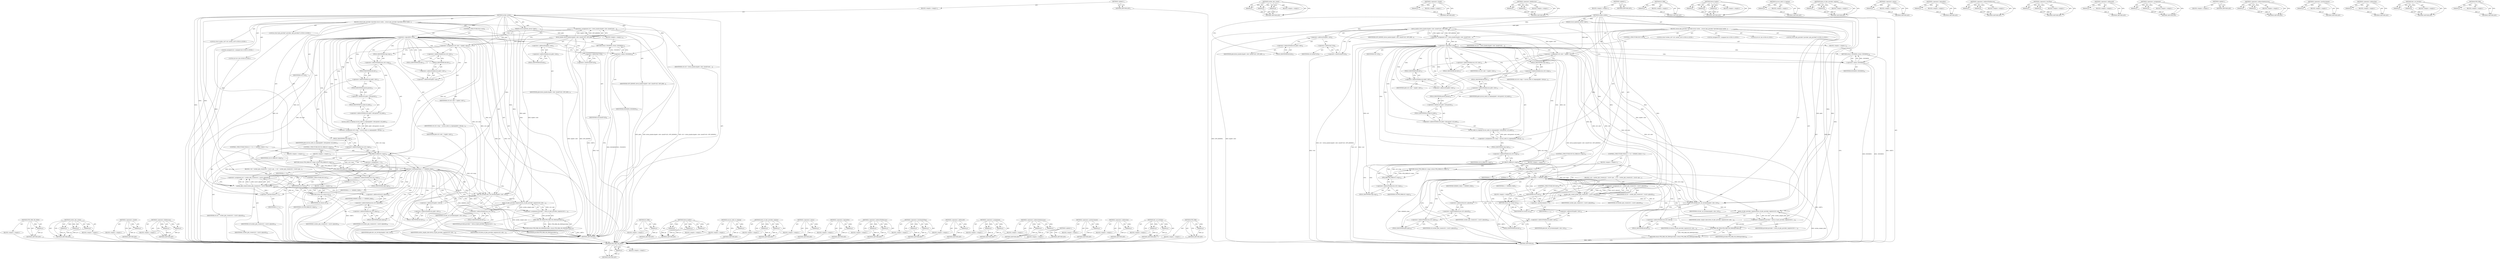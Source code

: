 digraph "PTR_ERR" {
vulnerable_215 [label=<(METHOD,PTR_ERR_OR_ZERO)>];
vulnerable_216 [label=<(PARAM,p1)>];
vulnerable_217 [label=<(BLOCK,&lt;empty&gt;,&lt;empty&gt;)>];
vulnerable_218 [label=<(METHOD_RETURN,ANY)>];
vulnerable_194 [label=<(METHOD,serdes_phy_create)>];
vulnerable_195 [label=<(PARAM,p1)>];
vulnerable_196 [label=<(PARAM,p2)>];
vulnerable_197 [label=<(PARAM,p3)>];
vulnerable_198 [label=<(BLOCK,&lt;empty&gt;,&lt;empty&gt;)>];
vulnerable_199 [label=<(METHOD_RETURN,ANY)>];
vulnerable_152 [label=<(METHOD,&lt;operator&gt;.sizeOf)>];
vulnerable_153 [label=<(PARAM,p1)>];
vulnerable_154 [label=<(BLOCK,&lt;empty&gt;,&lt;empty&gt;)>];
vulnerable_155 [label=<(METHOD_RETURN,ANY)>];
vulnerable_172 [label=<(METHOD,&lt;operator&gt;.fieldAccess)>];
vulnerable_173 [label=<(PARAM,p1)>];
vulnerable_174 [label=<(PARAM,p2)>];
vulnerable_175 [label=<(BLOCK,&lt;empty&gt;,&lt;empty&gt;)>];
vulnerable_176 [label=<(METHOD_RETURN,ANY)>];
vulnerable_6 [label=<(METHOD,&lt;global&gt;)<SUB>1</SUB>>];
vulnerable_7 [label=<(BLOCK,&lt;empty&gt;,&lt;empty&gt;)<SUB>1</SUB>>];
vulnerable_8 [label=<(METHOD,serdes_probe)<SUB>1</SUB>>];
vulnerable_9 [label=<(PARAM,struct platform_device *pdev)<SUB>1</SUB>>];
vulnerable_10 [label=<(BLOCK,{
	struct phy_provider *provider;
	struct serde...,{
	struct phy_provider *provider;
	struct serde...)<SUB>2</SUB>>];
vulnerable_11 [label="<(LOCAL,struct phy_provider* provider: phy_provider*)<SUB>3</SUB>>"];
vulnerable_12 [label="<(LOCAL,struct serdes_ctrl* ctrl: serdes_ctrl*)<SUB>4</SUB>>"];
vulnerable_13 [label="<(LOCAL,unsigned int i: unsigned int)<SUB>5</SUB>>"];
vulnerable_14 [label="<(LOCAL,int ret: int)<SUB>6</SUB>>"];
vulnerable_15 [label=<(&lt;operator&gt;.assignment,ctrl = devm_kzalloc(&amp;pdev-&gt;dev, sizeof(*ctrl), ...)<SUB>8</SUB>>];
vulnerable_16 [label=<(IDENTIFIER,ctrl,ctrl = devm_kzalloc(&amp;pdev-&gt;dev, sizeof(*ctrl), ...)<SUB>8</SUB>>];
vulnerable_17 [label=<(devm_kzalloc,devm_kzalloc(&amp;pdev-&gt;dev, sizeof(*ctrl), GFP_KER...)<SUB>8</SUB>>];
vulnerable_18 [label=<(&lt;operator&gt;.addressOf,&amp;pdev-&gt;dev)<SUB>8</SUB>>];
vulnerable_19 [label=<(&lt;operator&gt;.indirectFieldAccess,pdev-&gt;dev)<SUB>8</SUB>>];
vulnerable_20 [label=<(IDENTIFIER,pdev,devm_kzalloc(&amp;pdev-&gt;dev, sizeof(*ctrl), GFP_KER...)<SUB>8</SUB>>];
vulnerable_21 [label=<(FIELD_IDENTIFIER,dev,dev)<SUB>8</SUB>>];
vulnerable_22 [label=<(&lt;operator&gt;.sizeOf,sizeof(*ctrl))<SUB>8</SUB>>];
vulnerable_23 [label=<(&lt;operator&gt;.indirection,*ctrl)<SUB>8</SUB>>];
vulnerable_24 [label=<(IDENTIFIER,ctrl,sizeof(*ctrl))<SUB>8</SUB>>];
vulnerable_25 [label=<(IDENTIFIER,GFP_KERNEL,devm_kzalloc(&amp;pdev-&gt;dev, sizeof(*ctrl), GFP_KER...)<SUB>8</SUB>>];
vulnerable_26 [label=<(CONTROL_STRUCTURE,IF,if (!ctrl))<SUB>9</SUB>>];
vulnerable_27 [label=<(&lt;operator&gt;.logicalNot,!ctrl)<SUB>9</SUB>>];
vulnerable_28 [label=<(IDENTIFIER,ctrl,!ctrl)<SUB>9</SUB>>];
vulnerable_29 [label=<(BLOCK,&lt;empty&gt;,&lt;empty&gt;)<SUB>10</SUB>>];
vulnerable_30 [label=<(RETURN,return -ENOMEM;,return -ENOMEM;)<SUB>10</SUB>>];
vulnerable_31 [label=<(&lt;operator&gt;.minus,-ENOMEM)<SUB>10</SUB>>];
vulnerable_32 [label=<(IDENTIFIER,ENOMEM,-ENOMEM)<SUB>10</SUB>>];
vulnerable_33 [label=<(&lt;operator&gt;.assignment,ctrl-&gt;dev = &amp;pdev-&gt;dev)<SUB>12</SUB>>];
vulnerable_34 [label=<(&lt;operator&gt;.indirectFieldAccess,ctrl-&gt;dev)<SUB>12</SUB>>];
vulnerable_35 [label=<(IDENTIFIER,ctrl,ctrl-&gt;dev = &amp;pdev-&gt;dev)<SUB>12</SUB>>];
vulnerable_36 [label=<(FIELD_IDENTIFIER,dev,dev)<SUB>12</SUB>>];
vulnerable_37 [label=<(&lt;operator&gt;.addressOf,&amp;pdev-&gt;dev)<SUB>12</SUB>>];
vulnerable_38 [label=<(&lt;operator&gt;.indirectFieldAccess,pdev-&gt;dev)<SUB>12</SUB>>];
vulnerable_39 [label=<(IDENTIFIER,pdev,ctrl-&gt;dev = &amp;pdev-&gt;dev)<SUB>12</SUB>>];
vulnerable_40 [label=<(FIELD_IDENTIFIER,dev,dev)<SUB>12</SUB>>];
vulnerable_41 [label=<(&lt;operator&gt;.assignment,ctrl-&gt;regs = syscon_node_to_regmap(pdev-&gt;dev.pa...)<SUB>13</SUB>>];
vulnerable_42 [label=<(&lt;operator&gt;.indirectFieldAccess,ctrl-&gt;regs)<SUB>13</SUB>>];
vulnerable_43 [label=<(IDENTIFIER,ctrl,ctrl-&gt;regs = syscon_node_to_regmap(pdev-&gt;dev.pa...)<SUB>13</SUB>>];
vulnerable_44 [label=<(FIELD_IDENTIFIER,regs,regs)<SUB>13</SUB>>];
vulnerable_45 [label=<(syscon_node_to_regmap,syscon_node_to_regmap(pdev-&gt;dev.parent-&gt;of_node))<SUB>13</SUB>>];
vulnerable_46 [label=<(&lt;operator&gt;.indirectFieldAccess,pdev-&gt;dev.parent-&gt;of_node)<SUB>13</SUB>>];
vulnerable_47 [label=<(&lt;operator&gt;.fieldAccess,pdev-&gt;dev.parent)<SUB>13</SUB>>];
vulnerable_48 [label=<(&lt;operator&gt;.indirectFieldAccess,pdev-&gt;dev)<SUB>13</SUB>>];
vulnerable_49 [label=<(IDENTIFIER,pdev,syscon_node_to_regmap(pdev-&gt;dev.parent-&gt;of_node))<SUB>13</SUB>>];
vulnerable_50 [label=<(FIELD_IDENTIFIER,dev,dev)<SUB>13</SUB>>];
vulnerable_51 [label=<(FIELD_IDENTIFIER,parent,parent)<SUB>13</SUB>>];
vulnerable_52 [label=<(FIELD_IDENTIFIER,of_node,of_node)<SUB>13</SUB>>];
vulnerable_53 [label=<(CONTROL_STRUCTURE,IF,if (IS_ERR(ctrl-&gt;regs)))<SUB>14</SUB>>];
vulnerable_54 [label=<(IS_ERR,IS_ERR(ctrl-&gt;regs))<SUB>14</SUB>>];
vulnerable_55 [label=<(&lt;operator&gt;.indirectFieldAccess,ctrl-&gt;regs)<SUB>14</SUB>>];
vulnerable_56 [label=<(IDENTIFIER,ctrl,IS_ERR(ctrl-&gt;regs))<SUB>14</SUB>>];
vulnerable_57 [label=<(FIELD_IDENTIFIER,regs,regs)<SUB>14</SUB>>];
vulnerable_58 [label=<(BLOCK,&lt;empty&gt;,&lt;empty&gt;)<SUB>15</SUB>>];
vulnerable_59 [label=<(RETURN,return PTR_ERR(ctrl-&gt;regs);,return PTR_ERR(ctrl-&gt;regs);)<SUB>15</SUB>>];
vulnerable_60 [label=<(PTR_ERR,PTR_ERR(ctrl-&gt;regs))<SUB>15</SUB>>];
vulnerable_61 [label=<(&lt;operator&gt;.indirectFieldAccess,ctrl-&gt;regs)<SUB>15</SUB>>];
vulnerable_62 [label=<(IDENTIFIER,ctrl,PTR_ERR(ctrl-&gt;regs))<SUB>15</SUB>>];
vulnerable_63 [label=<(FIELD_IDENTIFIER,regs,regs)<SUB>15</SUB>>];
vulnerable_64 [label=<(CONTROL_STRUCTURE,FOR,for (i = 0;i &lt;= SERDES_MAX;i++))<SUB>17</SUB>>];
vulnerable_65 [label=<(BLOCK,&lt;empty&gt;,&lt;empty&gt;)<SUB>17</SUB>>];
vulnerable_66 [label=<(&lt;operator&gt;.assignment,i = 0)<SUB>17</SUB>>];
vulnerable_67 [label=<(IDENTIFIER,i,i = 0)<SUB>17</SUB>>];
vulnerable_68 [label=<(LITERAL,0,i = 0)<SUB>17</SUB>>];
vulnerable_69 [label=<(&lt;operator&gt;.lessEqualsThan,i &lt;= SERDES_MAX)<SUB>17</SUB>>];
vulnerable_70 [label=<(IDENTIFIER,i,i &lt;= SERDES_MAX)<SUB>17</SUB>>];
vulnerable_71 [label=<(IDENTIFIER,SERDES_MAX,i &lt;= SERDES_MAX)<SUB>17</SUB>>];
vulnerable_72 [label=<(&lt;operator&gt;.postIncrement,i++)<SUB>17</SUB>>];
vulnerable_73 [label=<(IDENTIFIER,i,i++)<SUB>17</SUB>>];
vulnerable_74 [label=<(BLOCK,{
 		ret = serdes_phy_create(ctrl, i, &amp;ctrl-&gt;ph...,{
 		ret = serdes_phy_create(ctrl, i, &amp;ctrl-&gt;ph...)<SUB>17</SUB>>];
vulnerable_75 [label=<(&lt;operator&gt;.assignment,ret = serdes_phy_create(ctrl, i, &amp;ctrl-&gt;phys[i]))<SUB>18</SUB>>];
vulnerable_76 [label=<(IDENTIFIER,ret,ret = serdes_phy_create(ctrl, i, &amp;ctrl-&gt;phys[i]))<SUB>18</SUB>>];
vulnerable_77 [label=<(serdes_phy_create,serdes_phy_create(ctrl, i, &amp;ctrl-&gt;phys[i]))<SUB>18</SUB>>];
vulnerable_78 [label=<(IDENTIFIER,ctrl,serdes_phy_create(ctrl, i, &amp;ctrl-&gt;phys[i]))<SUB>18</SUB>>];
vulnerable_79 [label=<(IDENTIFIER,i,serdes_phy_create(ctrl, i, &amp;ctrl-&gt;phys[i]))<SUB>18</SUB>>];
vulnerable_80 [label=<(&lt;operator&gt;.addressOf,&amp;ctrl-&gt;phys[i])<SUB>18</SUB>>];
vulnerable_81 [label=<(&lt;operator&gt;.indirectIndexAccess,ctrl-&gt;phys[i])<SUB>18</SUB>>];
vulnerable_82 [label=<(&lt;operator&gt;.indirectFieldAccess,ctrl-&gt;phys)<SUB>18</SUB>>];
vulnerable_83 [label=<(IDENTIFIER,ctrl,serdes_phy_create(ctrl, i, &amp;ctrl-&gt;phys[i]))<SUB>18</SUB>>];
vulnerable_84 [label=<(FIELD_IDENTIFIER,phys,phys)<SUB>18</SUB>>];
vulnerable_85 [label=<(IDENTIFIER,i,serdes_phy_create(ctrl, i, &amp;ctrl-&gt;phys[i]))<SUB>18</SUB>>];
vulnerable_86 [label=<(CONTROL_STRUCTURE,IF,if (ret))<SUB>19</SUB>>];
vulnerable_87 [label=<(IDENTIFIER,ret,if (ret))<SUB>19</SUB>>];
vulnerable_88 [label=<(BLOCK,&lt;empty&gt;,&lt;empty&gt;)<SUB>20</SUB>>];
vulnerable_89 [label=<(RETURN,return ret;,return ret;)<SUB>20</SUB>>];
vulnerable_90 [label=<(IDENTIFIER,ret,return ret;)<SUB>20</SUB>>];
vulnerable_91 [label=<(dev_set_drvdata,dev_set_drvdata(&amp;pdev-&gt;dev, ctrl))<SUB>23</SUB>>];
vulnerable_92 [label=<(&lt;operator&gt;.addressOf,&amp;pdev-&gt;dev)<SUB>23</SUB>>];
vulnerable_93 [label=<(&lt;operator&gt;.indirectFieldAccess,pdev-&gt;dev)<SUB>23</SUB>>];
vulnerable_94 [label=<(IDENTIFIER,pdev,dev_set_drvdata(&amp;pdev-&gt;dev, ctrl))<SUB>23</SUB>>];
vulnerable_95 [label=<(FIELD_IDENTIFIER,dev,dev)<SUB>23</SUB>>];
vulnerable_96 [label=<(IDENTIFIER,ctrl,dev_set_drvdata(&amp;pdev-&gt;dev, ctrl))<SUB>23</SUB>>];
vulnerable_97 [label=<(&lt;operator&gt;.assignment,provider = devm_of_phy_provider_register(ctrl-&gt;...)<SUB>25</SUB>>];
vulnerable_98 [label=<(IDENTIFIER,provider,provider = devm_of_phy_provider_register(ctrl-&gt;...)<SUB>25</SUB>>];
vulnerable_99 [label=<(devm_of_phy_provider_register,devm_of_phy_provider_register(ctrl-&gt;dev,
						...)<SUB>25</SUB>>];
vulnerable_100 [label=<(&lt;operator&gt;.indirectFieldAccess,ctrl-&gt;dev)<SUB>25</SUB>>];
vulnerable_101 [label=<(IDENTIFIER,ctrl,devm_of_phy_provider_register(ctrl-&gt;dev,
						...)<SUB>25</SUB>>];
vulnerable_102 [label=<(FIELD_IDENTIFIER,dev,dev)<SUB>25</SUB>>];
vulnerable_103 [label=<(IDENTIFIER,serdes_simple_xlate,devm_of_phy_provider_register(ctrl-&gt;dev,
						...)<SUB>26</SUB>>];
vulnerable_104 [label=<(RETURN,return PTR_ERR_OR_ZERO(provider);,return PTR_ERR_OR_ZERO(provider);)<SUB>28</SUB>>];
vulnerable_105 [label=<(PTR_ERR_OR_ZERO,PTR_ERR_OR_ZERO(provider))<SUB>28</SUB>>];
vulnerable_106 [label=<(IDENTIFIER,provider,PTR_ERR_OR_ZERO(provider))<SUB>28</SUB>>];
vulnerable_107 [label=<(METHOD_RETURN,int)<SUB>1</SUB>>];
vulnerable_109 [label=<(METHOD_RETURN,ANY)<SUB>1</SUB>>];
vulnerable_177 [label=<(METHOD,IS_ERR)>];
vulnerable_178 [label=<(PARAM,p1)>];
vulnerable_179 [label=<(BLOCK,&lt;empty&gt;,&lt;empty&gt;)>];
vulnerable_180 [label=<(METHOD_RETURN,ANY)>];
vulnerable_137 [label=<(METHOD,devm_kzalloc)>];
vulnerable_138 [label=<(PARAM,p1)>];
vulnerable_139 [label=<(PARAM,p2)>];
vulnerable_140 [label=<(PARAM,p3)>];
vulnerable_141 [label=<(BLOCK,&lt;empty&gt;,&lt;empty&gt;)>];
vulnerable_142 [label=<(METHOD_RETURN,ANY)>];
vulnerable_168 [label=<(METHOD,syscon_node_to_regmap)>];
vulnerable_169 [label=<(PARAM,p1)>];
vulnerable_170 [label=<(BLOCK,&lt;empty&gt;,&lt;empty&gt;)>];
vulnerable_171 [label=<(METHOD_RETURN,ANY)>];
vulnerable_210 [label=<(METHOD,devm_of_phy_provider_register)>];
vulnerable_211 [label=<(PARAM,p1)>];
vulnerable_212 [label=<(PARAM,p2)>];
vulnerable_213 [label=<(BLOCK,&lt;empty&gt;,&lt;empty&gt;)>];
vulnerable_214 [label=<(METHOD_RETURN,ANY)>];
vulnerable_164 [label=<(METHOD,&lt;operator&gt;.minus)>];
vulnerable_165 [label=<(PARAM,p1)>];
vulnerable_166 [label=<(BLOCK,&lt;empty&gt;,&lt;empty&gt;)>];
vulnerable_167 [label=<(METHOD_RETURN,ANY)>];
vulnerable_160 [label=<(METHOD,&lt;operator&gt;.logicalNot)>];
vulnerable_161 [label=<(PARAM,p1)>];
vulnerable_162 [label=<(BLOCK,&lt;empty&gt;,&lt;empty&gt;)>];
vulnerable_163 [label=<(METHOD_RETURN,ANY)>];
vulnerable_147 [label=<(METHOD,&lt;operator&gt;.indirectFieldAccess)>];
vulnerable_148 [label=<(PARAM,p1)>];
vulnerable_149 [label=<(PARAM,p2)>];
vulnerable_150 [label=<(BLOCK,&lt;empty&gt;,&lt;empty&gt;)>];
vulnerable_151 [label=<(METHOD_RETURN,ANY)>];
vulnerable_185 [label=<(METHOD,&lt;operator&gt;.lessEqualsThan)>];
vulnerable_186 [label=<(PARAM,p1)>];
vulnerable_187 [label=<(PARAM,p2)>];
vulnerable_188 [label=<(BLOCK,&lt;empty&gt;,&lt;empty&gt;)>];
vulnerable_189 [label=<(METHOD_RETURN,ANY)>];
vulnerable_143 [label=<(METHOD,&lt;operator&gt;.addressOf)>];
vulnerable_144 [label=<(PARAM,p1)>];
vulnerable_145 [label=<(BLOCK,&lt;empty&gt;,&lt;empty&gt;)>];
vulnerable_146 [label=<(METHOD_RETURN,ANY)>];
vulnerable_132 [label=<(METHOD,&lt;operator&gt;.assignment)>];
vulnerable_133 [label=<(PARAM,p1)>];
vulnerable_134 [label=<(PARAM,p2)>];
vulnerable_135 [label=<(BLOCK,&lt;empty&gt;,&lt;empty&gt;)>];
vulnerable_136 [label=<(METHOD_RETURN,ANY)>];
vulnerable_126 [label=<(METHOD,&lt;global&gt;)<SUB>1</SUB>>];
vulnerable_127 [label=<(BLOCK,&lt;empty&gt;,&lt;empty&gt;)>];
vulnerable_128 [label=<(METHOD_RETURN,ANY)>];
vulnerable_200 [label=<(METHOD,&lt;operator&gt;.indirectIndexAccess)>];
vulnerable_201 [label=<(PARAM,p1)>];
vulnerable_202 [label=<(PARAM,p2)>];
vulnerable_203 [label=<(BLOCK,&lt;empty&gt;,&lt;empty&gt;)>];
vulnerable_204 [label=<(METHOD_RETURN,ANY)>];
vulnerable_190 [label=<(METHOD,&lt;operator&gt;.postIncrement)>];
vulnerable_191 [label=<(PARAM,p1)>];
vulnerable_192 [label=<(BLOCK,&lt;empty&gt;,&lt;empty&gt;)>];
vulnerable_193 [label=<(METHOD_RETURN,ANY)>];
vulnerable_156 [label=<(METHOD,&lt;operator&gt;.indirection)>];
vulnerable_157 [label=<(PARAM,p1)>];
vulnerable_158 [label=<(BLOCK,&lt;empty&gt;,&lt;empty&gt;)>];
vulnerable_159 [label=<(METHOD_RETURN,ANY)>];
vulnerable_205 [label=<(METHOD,dev_set_drvdata)>];
vulnerable_206 [label=<(PARAM,p1)>];
vulnerable_207 [label=<(PARAM,p2)>];
vulnerable_208 [label=<(BLOCK,&lt;empty&gt;,&lt;empty&gt;)>];
vulnerable_209 [label=<(METHOD_RETURN,ANY)>];
vulnerable_181 [label=<(METHOD,PTR_ERR)>];
vulnerable_182 [label=<(PARAM,p1)>];
vulnerable_183 [label=<(BLOCK,&lt;empty&gt;,&lt;empty&gt;)>];
vulnerable_184 [label=<(METHOD_RETURN,ANY)>];
fixed_215 [label=<(METHOD,PTR_ERR_OR_ZERO)>];
fixed_216 [label=<(PARAM,p1)>];
fixed_217 [label=<(BLOCK,&lt;empty&gt;,&lt;empty&gt;)>];
fixed_218 [label=<(METHOD_RETURN,ANY)>];
fixed_194 [label=<(METHOD,serdes_phy_create)>];
fixed_195 [label=<(PARAM,p1)>];
fixed_196 [label=<(PARAM,p2)>];
fixed_197 [label=<(PARAM,p3)>];
fixed_198 [label=<(BLOCK,&lt;empty&gt;,&lt;empty&gt;)>];
fixed_199 [label=<(METHOD_RETURN,ANY)>];
fixed_152 [label=<(METHOD,&lt;operator&gt;.sizeOf)>];
fixed_153 [label=<(PARAM,p1)>];
fixed_154 [label=<(BLOCK,&lt;empty&gt;,&lt;empty&gt;)>];
fixed_155 [label=<(METHOD_RETURN,ANY)>];
fixed_172 [label=<(METHOD,&lt;operator&gt;.fieldAccess)>];
fixed_173 [label=<(PARAM,p1)>];
fixed_174 [label=<(PARAM,p2)>];
fixed_175 [label=<(BLOCK,&lt;empty&gt;,&lt;empty&gt;)>];
fixed_176 [label=<(METHOD_RETURN,ANY)>];
fixed_6 [label=<(METHOD,&lt;global&gt;)<SUB>1</SUB>>];
fixed_7 [label=<(BLOCK,&lt;empty&gt;,&lt;empty&gt;)<SUB>1</SUB>>];
fixed_8 [label=<(METHOD,serdes_probe)<SUB>1</SUB>>];
fixed_9 [label=<(PARAM,struct platform_device *pdev)<SUB>1</SUB>>];
fixed_10 [label=<(BLOCK,{
	struct phy_provider *provider;
	struct serde...,{
	struct phy_provider *provider;
	struct serde...)<SUB>2</SUB>>];
fixed_11 [label="<(LOCAL,struct phy_provider* provider: phy_provider*)<SUB>3</SUB>>"];
fixed_12 [label="<(LOCAL,struct serdes_ctrl* ctrl: serdes_ctrl*)<SUB>4</SUB>>"];
fixed_13 [label="<(LOCAL,unsigned int i: unsigned int)<SUB>5</SUB>>"];
fixed_14 [label="<(LOCAL,int ret: int)<SUB>6</SUB>>"];
fixed_15 [label=<(&lt;operator&gt;.assignment,ctrl = devm_kzalloc(&amp;pdev-&gt;dev, sizeof(*ctrl), ...)<SUB>8</SUB>>];
fixed_16 [label=<(IDENTIFIER,ctrl,ctrl = devm_kzalloc(&amp;pdev-&gt;dev, sizeof(*ctrl), ...)<SUB>8</SUB>>];
fixed_17 [label=<(devm_kzalloc,devm_kzalloc(&amp;pdev-&gt;dev, sizeof(*ctrl), GFP_KER...)<SUB>8</SUB>>];
fixed_18 [label=<(&lt;operator&gt;.addressOf,&amp;pdev-&gt;dev)<SUB>8</SUB>>];
fixed_19 [label=<(&lt;operator&gt;.indirectFieldAccess,pdev-&gt;dev)<SUB>8</SUB>>];
fixed_20 [label=<(IDENTIFIER,pdev,devm_kzalloc(&amp;pdev-&gt;dev, sizeof(*ctrl), GFP_KER...)<SUB>8</SUB>>];
fixed_21 [label=<(FIELD_IDENTIFIER,dev,dev)<SUB>8</SUB>>];
fixed_22 [label=<(&lt;operator&gt;.sizeOf,sizeof(*ctrl))<SUB>8</SUB>>];
fixed_23 [label=<(&lt;operator&gt;.indirection,*ctrl)<SUB>8</SUB>>];
fixed_24 [label=<(IDENTIFIER,ctrl,sizeof(*ctrl))<SUB>8</SUB>>];
fixed_25 [label=<(IDENTIFIER,GFP_KERNEL,devm_kzalloc(&amp;pdev-&gt;dev, sizeof(*ctrl), GFP_KER...)<SUB>8</SUB>>];
fixed_26 [label=<(CONTROL_STRUCTURE,IF,if (!ctrl))<SUB>9</SUB>>];
fixed_27 [label=<(&lt;operator&gt;.logicalNot,!ctrl)<SUB>9</SUB>>];
fixed_28 [label=<(IDENTIFIER,ctrl,!ctrl)<SUB>9</SUB>>];
fixed_29 [label=<(BLOCK,&lt;empty&gt;,&lt;empty&gt;)<SUB>10</SUB>>];
fixed_30 [label=<(RETURN,return -ENOMEM;,return -ENOMEM;)<SUB>10</SUB>>];
fixed_31 [label=<(&lt;operator&gt;.minus,-ENOMEM)<SUB>10</SUB>>];
fixed_32 [label=<(IDENTIFIER,ENOMEM,-ENOMEM)<SUB>10</SUB>>];
fixed_33 [label=<(&lt;operator&gt;.assignment,ctrl-&gt;dev = &amp;pdev-&gt;dev)<SUB>12</SUB>>];
fixed_34 [label=<(&lt;operator&gt;.indirectFieldAccess,ctrl-&gt;dev)<SUB>12</SUB>>];
fixed_35 [label=<(IDENTIFIER,ctrl,ctrl-&gt;dev = &amp;pdev-&gt;dev)<SUB>12</SUB>>];
fixed_36 [label=<(FIELD_IDENTIFIER,dev,dev)<SUB>12</SUB>>];
fixed_37 [label=<(&lt;operator&gt;.addressOf,&amp;pdev-&gt;dev)<SUB>12</SUB>>];
fixed_38 [label=<(&lt;operator&gt;.indirectFieldAccess,pdev-&gt;dev)<SUB>12</SUB>>];
fixed_39 [label=<(IDENTIFIER,pdev,ctrl-&gt;dev = &amp;pdev-&gt;dev)<SUB>12</SUB>>];
fixed_40 [label=<(FIELD_IDENTIFIER,dev,dev)<SUB>12</SUB>>];
fixed_41 [label=<(&lt;operator&gt;.assignment,ctrl-&gt;regs = syscon_node_to_regmap(pdev-&gt;dev.pa...)<SUB>13</SUB>>];
fixed_42 [label=<(&lt;operator&gt;.indirectFieldAccess,ctrl-&gt;regs)<SUB>13</SUB>>];
fixed_43 [label=<(IDENTIFIER,ctrl,ctrl-&gt;regs = syscon_node_to_regmap(pdev-&gt;dev.pa...)<SUB>13</SUB>>];
fixed_44 [label=<(FIELD_IDENTIFIER,regs,regs)<SUB>13</SUB>>];
fixed_45 [label=<(syscon_node_to_regmap,syscon_node_to_regmap(pdev-&gt;dev.parent-&gt;of_node))<SUB>13</SUB>>];
fixed_46 [label=<(&lt;operator&gt;.indirectFieldAccess,pdev-&gt;dev.parent-&gt;of_node)<SUB>13</SUB>>];
fixed_47 [label=<(&lt;operator&gt;.fieldAccess,pdev-&gt;dev.parent)<SUB>13</SUB>>];
fixed_48 [label=<(&lt;operator&gt;.indirectFieldAccess,pdev-&gt;dev)<SUB>13</SUB>>];
fixed_49 [label=<(IDENTIFIER,pdev,syscon_node_to_regmap(pdev-&gt;dev.parent-&gt;of_node))<SUB>13</SUB>>];
fixed_50 [label=<(FIELD_IDENTIFIER,dev,dev)<SUB>13</SUB>>];
fixed_51 [label=<(FIELD_IDENTIFIER,parent,parent)<SUB>13</SUB>>];
fixed_52 [label=<(FIELD_IDENTIFIER,of_node,of_node)<SUB>13</SUB>>];
fixed_53 [label=<(CONTROL_STRUCTURE,IF,if (IS_ERR(ctrl-&gt;regs)))<SUB>14</SUB>>];
fixed_54 [label=<(IS_ERR,IS_ERR(ctrl-&gt;regs))<SUB>14</SUB>>];
fixed_55 [label=<(&lt;operator&gt;.indirectFieldAccess,ctrl-&gt;regs)<SUB>14</SUB>>];
fixed_56 [label=<(IDENTIFIER,ctrl,IS_ERR(ctrl-&gt;regs))<SUB>14</SUB>>];
fixed_57 [label=<(FIELD_IDENTIFIER,regs,regs)<SUB>14</SUB>>];
fixed_58 [label=<(BLOCK,&lt;empty&gt;,&lt;empty&gt;)<SUB>15</SUB>>];
fixed_59 [label=<(RETURN,return PTR_ERR(ctrl-&gt;regs);,return PTR_ERR(ctrl-&gt;regs);)<SUB>15</SUB>>];
fixed_60 [label=<(PTR_ERR,PTR_ERR(ctrl-&gt;regs))<SUB>15</SUB>>];
fixed_61 [label=<(&lt;operator&gt;.indirectFieldAccess,ctrl-&gt;regs)<SUB>15</SUB>>];
fixed_62 [label=<(IDENTIFIER,ctrl,PTR_ERR(ctrl-&gt;regs))<SUB>15</SUB>>];
fixed_63 [label=<(FIELD_IDENTIFIER,regs,regs)<SUB>15</SUB>>];
fixed_64 [label=<(CONTROL_STRUCTURE,FOR,for (i = 0;i &lt; SERDES_MAX;i++))<SUB>17</SUB>>];
fixed_65 [label=<(BLOCK,&lt;empty&gt;,&lt;empty&gt;)<SUB>17</SUB>>];
fixed_66 [label=<(&lt;operator&gt;.assignment,i = 0)<SUB>17</SUB>>];
fixed_67 [label=<(IDENTIFIER,i,i = 0)<SUB>17</SUB>>];
fixed_68 [label=<(LITERAL,0,i = 0)<SUB>17</SUB>>];
fixed_69 [label=<(&lt;operator&gt;.lessThan,i &lt; SERDES_MAX)<SUB>17</SUB>>];
fixed_70 [label=<(IDENTIFIER,i,i &lt; SERDES_MAX)<SUB>17</SUB>>];
fixed_71 [label=<(IDENTIFIER,SERDES_MAX,i &lt; SERDES_MAX)<SUB>17</SUB>>];
fixed_72 [label=<(&lt;operator&gt;.postIncrement,i++)<SUB>17</SUB>>];
fixed_73 [label=<(IDENTIFIER,i,i++)<SUB>17</SUB>>];
fixed_74 [label=<(BLOCK,{
 		ret = serdes_phy_create(ctrl, i, &amp;ctrl-&gt;ph...,{
 		ret = serdes_phy_create(ctrl, i, &amp;ctrl-&gt;ph...)<SUB>17</SUB>>];
fixed_75 [label=<(&lt;operator&gt;.assignment,ret = serdes_phy_create(ctrl, i, &amp;ctrl-&gt;phys[i]))<SUB>18</SUB>>];
fixed_76 [label=<(IDENTIFIER,ret,ret = serdes_phy_create(ctrl, i, &amp;ctrl-&gt;phys[i]))<SUB>18</SUB>>];
fixed_77 [label=<(serdes_phy_create,serdes_phy_create(ctrl, i, &amp;ctrl-&gt;phys[i]))<SUB>18</SUB>>];
fixed_78 [label=<(IDENTIFIER,ctrl,serdes_phy_create(ctrl, i, &amp;ctrl-&gt;phys[i]))<SUB>18</SUB>>];
fixed_79 [label=<(IDENTIFIER,i,serdes_phy_create(ctrl, i, &amp;ctrl-&gt;phys[i]))<SUB>18</SUB>>];
fixed_80 [label=<(&lt;operator&gt;.addressOf,&amp;ctrl-&gt;phys[i])<SUB>18</SUB>>];
fixed_81 [label=<(&lt;operator&gt;.indirectIndexAccess,ctrl-&gt;phys[i])<SUB>18</SUB>>];
fixed_82 [label=<(&lt;operator&gt;.indirectFieldAccess,ctrl-&gt;phys)<SUB>18</SUB>>];
fixed_83 [label=<(IDENTIFIER,ctrl,serdes_phy_create(ctrl, i, &amp;ctrl-&gt;phys[i]))<SUB>18</SUB>>];
fixed_84 [label=<(FIELD_IDENTIFIER,phys,phys)<SUB>18</SUB>>];
fixed_85 [label=<(IDENTIFIER,i,serdes_phy_create(ctrl, i, &amp;ctrl-&gt;phys[i]))<SUB>18</SUB>>];
fixed_86 [label=<(CONTROL_STRUCTURE,IF,if (ret))<SUB>19</SUB>>];
fixed_87 [label=<(IDENTIFIER,ret,if (ret))<SUB>19</SUB>>];
fixed_88 [label=<(BLOCK,&lt;empty&gt;,&lt;empty&gt;)<SUB>20</SUB>>];
fixed_89 [label=<(RETURN,return ret;,return ret;)<SUB>20</SUB>>];
fixed_90 [label=<(IDENTIFIER,ret,return ret;)<SUB>20</SUB>>];
fixed_91 [label=<(dev_set_drvdata,dev_set_drvdata(&amp;pdev-&gt;dev, ctrl))<SUB>23</SUB>>];
fixed_92 [label=<(&lt;operator&gt;.addressOf,&amp;pdev-&gt;dev)<SUB>23</SUB>>];
fixed_93 [label=<(&lt;operator&gt;.indirectFieldAccess,pdev-&gt;dev)<SUB>23</SUB>>];
fixed_94 [label=<(IDENTIFIER,pdev,dev_set_drvdata(&amp;pdev-&gt;dev, ctrl))<SUB>23</SUB>>];
fixed_95 [label=<(FIELD_IDENTIFIER,dev,dev)<SUB>23</SUB>>];
fixed_96 [label=<(IDENTIFIER,ctrl,dev_set_drvdata(&amp;pdev-&gt;dev, ctrl))<SUB>23</SUB>>];
fixed_97 [label=<(&lt;operator&gt;.assignment,provider = devm_of_phy_provider_register(ctrl-&gt;...)<SUB>25</SUB>>];
fixed_98 [label=<(IDENTIFIER,provider,provider = devm_of_phy_provider_register(ctrl-&gt;...)<SUB>25</SUB>>];
fixed_99 [label=<(devm_of_phy_provider_register,devm_of_phy_provider_register(ctrl-&gt;dev,
						...)<SUB>25</SUB>>];
fixed_100 [label=<(&lt;operator&gt;.indirectFieldAccess,ctrl-&gt;dev)<SUB>25</SUB>>];
fixed_101 [label=<(IDENTIFIER,ctrl,devm_of_phy_provider_register(ctrl-&gt;dev,
						...)<SUB>25</SUB>>];
fixed_102 [label=<(FIELD_IDENTIFIER,dev,dev)<SUB>25</SUB>>];
fixed_103 [label=<(IDENTIFIER,serdes_simple_xlate,devm_of_phy_provider_register(ctrl-&gt;dev,
						...)<SUB>26</SUB>>];
fixed_104 [label=<(RETURN,return PTR_ERR_OR_ZERO(provider);,return PTR_ERR_OR_ZERO(provider);)<SUB>28</SUB>>];
fixed_105 [label=<(PTR_ERR_OR_ZERO,PTR_ERR_OR_ZERO(provider))<SUB>28</SUB>>];
fixed_106 [label=<(IDENTIFIER,provider,PTR_ERR_OR_ZERO(provider))<SUB>28</SUB>>];
fixed_107 [label=<(METHOD_RETURN,int)<SUB>1</SUB>>];
fixed_109 [label=<(METHOD_RETURN,ANY)<SUB>1</SUB>>];
fixed_177 [label=<(METHOD,IS_ERR)>];
fixed_178 [label=<(PARAM,p1)>];
fixed_179 [label=<(BLOCK,&lt;empty&gt;,&lt;empty&gt;)>];
fixed_180 [label=<(METHOD_RETURN,ANY)>];
fixed_137 [label=<(METHOD,devm_kzalloc)>];
fixed_138 [label=<(PARAM,p1)>];
fixed_139 [label=<(PARAM,p2)>];
fixed_140 [label=<(PARAM,p3)>];
fixed_141 [label=<(BLOCK,&lt;empty&gt;,&lt;empty&gt;)>];
fixed_142 [label=<(METHOD_RETURN,ANY)>];
fixed_168 [label=<(METHOD,syscon_node_to_regmap)>];
fixed_169 [label=<(PARAM,p1)>];
fixed_170 [label=<(BLOCK,&lt;empty&gt;,&lt;empty&gt;)>];
fixed_171 [label=<(METHOD_RETURN,ANY)>];
fixed_210 [label=<(METHOD,devm_of_phy_provider_register)>];
fixed_211 [label=<(PARAM,p1)>];
fixed_212 [label=<(PARAM,p2)>];
fixed_213 [label=<(BLOCK,&lt;empty&gt;,&lt;empty&gt;)>];
fixed_214 [label=<(METHOD_RETURN,ANY)>];
fixed_164 [label=<(METHOD,&lt;operator&gt;.minus)>];
fixed_165 [label=<(PARAM,p1)>];
fixed_166 [label=<(BLOCK,&lt;empty&gt;,&lt;empty&gt;)>];
fixed_167 [label=<(METHOD_RETURN,ANY)>];
fixed_160 [label=<(METHOD,&lt;operator&gt;.logicalNot)>];
fixed_161 [label=<(PARAM,p1)>];
fixed_162 [label=<(BLOCK,&lt;empty&gt;,&lt;empty&gt;)>];
fixed_163 [label=<(METHOD_RETURN,ANY)>];
fixed_147 [label=<(METHOD,&lt;operator&gt;.indirectFieldAccess)>];
fixed_148 [label=<(PARAM,p1)>];
fixed_149 [label=<(PARAM,p2)>];
fixed_150 [label=<(BLOCK,&lt;empty&gt;,&lt;empty&gt;)>];
fixed_151 [label=<(METHOD_RETURN,ANY)>];
fixed_185 [label=<(METHOD,&lt;operator&gt;.lessThan)>];
fixed_186 [label=<(PARAM,p1)>];
fixed_187 [label=<(PARAM,p2)>];
fixed_188 [label=<(BLOCK,&lt;empty&gt;,&lt;empty&gt;)>];
fixed_189 [label=<(METHOD_RETURN,ANY)>];
fixed_143 [label=<(METHOD,&lt;operator&gt;.addressOf)>];
fixed_144 [label=<(PARAM,p1)>];
fixed_145 [label=<(BLOCK,&lt;empty&gt;,&lt;empty&gt;)>];
fixed_146 [label=<(METHOD_RETURN,ANY)>];
fixed_132 [label=<(METHOD,&lt;operator&gt;.assignment)>];
fixed_133 [label=<(PARAM,p1)>];
fixed_134 [label=<(PARAM,p2)>];
fixed_135 [label=<(BLOCK,&lt;empty&gt;,&lt;empty&gt;)>];
fixed_136 [label=<(METHOD_RETURN,ANY)>];
fixed_126 [label=<(METHOD,&lt;global&gt;)<SUB>1</SUB>>];
fixed_127 [label=<(BLOCK,&lt;empty&gt;,&lt;empty&gt;)>];
fixed_128 [label=<(METHOD_RETURN,ANY)>];
fixed_200 [label=<(METHOD,&lt;operator&gt;.indirectIndexAccess)>];
fixed_201 [label=<(PARAM,p1)>];
fixed_202 [label=<(PARAM,p2)>];
fixed_203 [label=<(BLOCK,&lt;empty&gt;,&lt;empty&gt;)>];
fixed_204 [label=<(METHOD_RETURN,ANY)>];
fixed_190 [label=<(METHOD,&lt;operator&gt;.postIncrement)>];
fixed_191 [label=<(PARAM,p1)>];
fixed_192 [label=<(BLOCK,&lt;empty&gt;,&lt;empty&gt;)>];
fixed_193 [label=<(METHOD_RETURN,ANY)>];
fixed_156 [label=<(METHOD,&lt;operator&gt;.indirection)>];
fixed_157 [label=<(PARAM,p1)>];
fixed_158 [label=<(BLOCK,&lt;empty&gt;,&lt;empty&gt;)>];
fixed_159 [label=<(METHOD_RETURN,ANY)>];
fixed_205 [label=<(METHOD,dev_set_drvdata)>];
fixed_206 [label=<(PARAM,p1)>];
fixed_207 [label=<(PARAM,p2)>];
fixed_208 [label=<(BLOCK,&lt;empty&gt;,&lt;empty&gt;)>];
fixed_209 [label=<(METHOD_RETURN,ANY)>];
fixed_181 [label=<(METHOD,PTR_ERR)>];
fixed_182 [label=<(PARAM,p1)>];
fixed_183 [label=<(BLOCK,&lt;empty&gt;,&lt;empty&gt;)>];
fixed_184 [label=<(METHOD_RETURN,ANY)>];
vulnerable_215 -> vulnerable_216  [key=0, label="AST: "];
vulnerable_215 -> vulnerable_216  [key=1, label="DDG: "];
vulnerable_215 -> vulnerable_217  [key=0, label="AST: "];
vulnerable_215 -> vulnerable_218  [key=0, label="AST: "];
vulnerable_215 -> vulnerable_218  [key=1, label="CFG: "];
vulnerable_216 -> vulnerable_218  [key=0, label="DDG: p1"];
vulnerable_217 -> fixed_215  [key=0];
vulnerable_218 -> fixed_215  [key=0];
vulnerable_194 -> vulnerable_195  [key=0, label="AST: "];
vulnerable_194 -> vulnerable_195  [key=1, label="DDG: "];
vulnerable_194 -> vulnerable_198  [key=0, label="AST: "];
vulnerable_194 -> vulnerable_196  [key=0, label="AST: "];
vulnerable_194 -> vulnerable_196  [key=1, label="DDG: "];
vulnerable_194 -> vulnerable_199  [key=0, label="AST: "];
vulnerable_194 -> vulnerable_199  [key=1, label="CFG: "];
vulnerable_194 -> vulnerable_197  [key=0, label="AST: "];
vulnerable_194 -> vulnerable_197  [key=1, label="DDG: "];
vulnerable_195 -> vulnerable_199  [key=0, label="DDG: p1"];
vulnerable_196 -> vulnerable_199  [key=0, label="DDG: p2"];
vulnerable_197 -> vulnerable_199  [key=0, label="DDG: p3"];
vulnerable_198 -> fixed_215  [key=0];
vulnerable_199 -> fixed_215  [key=0];
vulnerable_152 -> vulnerable_153  [key=0, label="AST: "];
vulnerable_152 -> vulnerable_153  [key=1, label="DDG: "];
vulnerable_152 -> vulnerable_154  [key=0, label="AST: "];
vulnerable_152 -> vulnerable_155  [key=0, label="AST: "];
vulnerable_152 -> vulnerable_155  [key=1, label="CFG: "];
vulnerable_153 -> vulnerable_155  [key=0, label="DDG: p1"];
vulnerable_154 -> fixed_215  [key=0];
vulnerable_155 -> fixed_215  [key=0];
vulnerable_172 -> vulnerable_173  [key=0, label="AST: "];
vulnerable_172 -> vulnerable_173  [key=1, label="DDG: "];
vulnerable_172 -> vulnerable_175  [key=0, label="AST: "];
vulnerable_172 -> vulnerable_174  [key=0, label="AST: "];
vulnerable_172 -> vulnerable_174  [key=1, label="DDG: "];
vulnerable_172 -> vulnerable_176  [key=0, label="AST: "];
vulnerable_172 -> vulnerable_176  [key=1, label="CFG: "];
vulnerable_173 -> vulnerable_176  [key=0, label="DDG: p1"];
vulnerable_174 -> vulnerable_176  [key=0, label="DDG: p2"];
vulnerable_175 -> fixed_215  [key=0];
vulnerable_176 -> fixed_215  [key=0];
vulnerable_6 -> vulnerable_7  [key=0, label="AST: "];
vulnerable_6 -> vulnerable_109  [key=0, label="AST: "];
vulnerable_6 -> vulnerable_109  [key=1, label="CFG: "];
vulnerable_7 -> vulnerable_8  [key=0, label="AST: "];
vulnerable_8 -> vulnerable_9  [key=0, label="AST: "];
vulnerable_8 -> vulnerable_9  [key=1, label="DDG: "];
vulnerable_8 -> vulnerable_10  [key=0, label="AST: "];
vulnerable_8 -> vulnerable_107  [key=0, label="AST: "];
vulnerable_8 -> vulnerable_21  [key=0, label="CFG: "];
vulnerable_8 -> vulnerable_91  [key=0, label="DDG: "];
vulnerable_8 -> vulnerable_17  [key=0, label="DDG: "];
vulnerable_8 -> vulnerable_27  [key=0, label="DDG: "];
vulnerable_8 -> vulnerable_66  [key=0, label="DDG: "];
vulnerable_8 -> vulnerable_69  [key=0, label="DDG: "];
vulnerable_8 -> vulnerable_72  [key=0, label="DDG: "];
vulnerable_8 -> vulnerable_99  [key=0, label="DDG: "];
vulnerable_8 -> vulnerable_105  [key=0, label="DDG: "];
vulnerable_8 -> vulnerable_87  [key=0, label="DDG: "];
vulnerable_8 -> vulnerable_31  [key=0, label="DDG: "];
vulnerable_8 -> vulnerable_77  [key=0, label="DDG: "];
vulnerable_8 -> vulnerable_90  [key=0, label="DDG: "];
vulnerable_9 -> vulnerable_107  [key=0, label="DDG: pdev"];
vulnerable_9 -> vulnerable_33  [key=0, label="DDG: pdev"];
vulnerable_9 -> vulnerable_91  [key=0, label="DDG: pdev"];
vulnerable_9 -> vulnerable_17  [key=0, label="DDG: pdev"];
vulnerable_10 -> vulnerable_11  [key=0, label="AST: "];
vulnerable_10 -> vulnerable_12  [key=0, label="AST: "];
vulnerable_10 -> vulnerable_13  [key=0, label="AST: "];
vulnerable_10 -> vulnerable_14  [key=0, label="AST: "];
vulnerable_10 -> vulnerable_15  [key=0, label="AST: "];
vulnerable_10 -> vulnerable_26  [key=0, label="AST: "];
vulnerable_10 -> vulnerable_33  [key=0, label="AST: "];
vulnerable_10 -> vulnerable_41  [key=0, label="AST: "];
vulnerable_10 -> vulnerable_53  [key=0, label="AST: "];
vulnerable_10 -> vulnerable_64  [key=0, label="AST: "];
vulnerable_10 -> vulnerable_91  [key=0, label="AST: "];
vulnerable_10 -> vulnerable_97  [key=0, label="AST: "];
vulnerable_10 -> vulnerable_104  [key=0, label="AST: "];
vulnerable_11 -> fixed_215  [key=0];
vulnerable_12 -> fixed_215  [key=0];
vulnerable_13 -> fixed_215  [key=0];
vulnerable_14 -> fixed_215  [key=0];
vulnerable_15 -> vulnerable_16  [key=0, label="AST: "];
vulnerable_15 -> vulnerable_17  [key=0, label="AST: "];
vulnerable_15 -> vulnerable_27  [key=0, label="CFG: "];
vulnerable_15 -> vulnerable_27  [key=1, label="DDG: ctrl"];
vulnerable_15 -> vulnerable_107  [key=0, label="DDG: devm_kzalloc(&amp;pdev-&gt;dev, sizeof(*ctrl), GFP_KERNEL)"];
vulnerable_15 -> vulnerable_107  [key=1, label="DDG: ctrl = devm_kzalloc(&amp;pdev-&gt;dev, sizeof(*ctrl), GFP_KERNEL)"];
vulnerable_16 -> fixed_215  [key=0];
vulnerable_17 -> vulnerable_18  [key=0, label="AST: "];
vulnerable_17 -> vulnerable_22  [key=0, label="AST: "];
vulnerable_17 -> vulnerable_25  [key=0, label="AST: "];
vulnerable_17 -> vulnerable_15  [key=0, label="CFG: "];
vulnerable_17 -> vulnerable_15  [key=1, label="DDG: &amp;pdev-&gt;dev"];
vulnerable_17 -> vulnerable_15  [key=2, label="DDG: GFP_KERNEL"];
vulnerable_17 -> vulnerable_107  [key=0, label="DDG: &amp;pdev-&gt;dev"];
vulnerable_17 -> vulnerable_107  [key=1, label="DDG: GFP_KERNEL"];
vulnerable_17 -> vulnerable_33  [key=0, label="DDG: &amp;pdev-&gt;dev"];
vulnerable_17 -> vulnerable_91  [key=0, label="DDG: &amp;pdev-&gt;dev"];
vulnerable_18 -> vulnerable_19  [key=0, label="AST: "];
vulnerable_18 -> vulnerable_23  [key=0, label="CFG: "];
vulnerable_19 -> vulnerable_20  [key=0, label="AST: "];
vulnerable_19 -> vulnerable_21  [key=0, label="AST: "];
vulnerable_19 -> vulnerable_18  [key=0, label="CFG: "];
vulnerable_20 -> fixed_215  [key=0];
vulnerable_21 -> vulnerable_19  [key=0, label="CFG: "];
vulnerable_22 -> vulnerable_23  [key=0, label="AST: "];
vulnerable_22 -> vulnerable_17  [key=0, label="CFG: "];
vulnerable_22 -> vulnerable_107  [key=0, label="DDG: *ctrl"];
vulnerable_23 -> vulnerable_24  [key=0, label="AST: "];
vulnerable_23 -> vulnerable_22  [key=0, label="CFG: "];
vulnerable_24 -> fixed_215  [key=0];
vulnerable_25 -> fixed_215  [key=0];
vulnerable_26 -> vulnerable_27  [key=0, label="AST: "];
vulnerable_26 -> vulnerable_29  [key=0, label="AST: "];
vulnerable_27 -> vulnerable_28  [key=0, label="AST: "];
vulnerable_27 -> vulnerable_31  [key=0, label="CFG: "];
vulnerable_27 -> vulnerable_31  [key=1, label="CDG: "];
vulnerable_27 -> vulnerable_36  [key=0, label="CFG: "];
vulnerable_27 -> vulnerable_36  [key=1, label="CDG: "];
vulnerable_27 -> vulnerable_107  [key=0, label="DDG: ctrl"];
vulnerable_27 -> vulnerable_107  [key=1, label="DDG: !ctrl"];
vulnerable_27 -> vulnerable_91  [key=0, label="DDG: ctrl"];
vulnerable_27 -> vulnerable_54  [key=0, label="DDG: ctrl"];
vulnerable_27 -> vulnerable_54  [key=1, label="CDG: "];
vulnerable_27 -> vulnerable_60  [key=0, label="DDG: ctrl"];
vulnerable_27 -> vulnerable_77  [key=0, label="DDG: ctrl"];
vulnerable_27 -> vulnerable_47  [key=0, label="CDG: "];
vulnerable_27 -> vulnerable_30  [key=0, label="CDG: "];
vulnerable_27 -> vulnerable_34  [key=0, label="CDG: "];
vulnerable_27 -> vulnerable_48  [key=0, label="CDG: "];
vulnerable_27 -> vulnerable_42  [key=0, label="CDG: "];
vulnerable_27 -> vulnerable_51  [key=0, label="CDG: "];
vulnerable_27 -> vulnerable_57  [key=0, label="CDG: "];
vulnerable_27 -> vulnerable_52  [key=0, label="CDG: "];
vulnerable_27 -> vulnerable_37  [key=0, label="CDG: "];
vulnerable_27 -> vulnerable_46  [key=0, label="CDG: "];
vulnerable_27 -> vulnerable_38  [key=0, label="CDG: "];
vulnerable_27 -> vulnerable_45  [key=0, label="CDG: "];
vulnerable_27 -> vulnerable_40  [key=0, label="CDG: "];
vulnerable_27 -> vulnerable_50  [key=0, label="CDG: "];
vulnerable_27 -> vulnerable_44  [key=0, label="CDG: "];
vulnerable_27 -> vulnerable_33  [key=0, label="CDG: "];
vulnerable_27 -> vulnerable_41  [key=0, label="CDG: "];
vulnerable_27 -> vulnerable_55  [key=0, label="CDG: "];
vulnerable_28 -> fixed_215  [key=0];
vulnerable_29 -> vulnerable_30  [key=0, label="AST: "];
vulnerable_30 -> vulnerable_31  [key=0, label="AST: "];
vulnerable_30 -> vulnerable_107  [key=0, label="CFG: "];
vulnerable_30 -> vulnerable_107  [key=1, label="DDG: &lt;RET&gt;"];
vulnerable_31 -> vulnerable_32  [key=0, label="AST: "];
vulnerable_31 -> vulnerable_30  [key=0, label="CFG: "];
vulnerable_31 -> vulnerable_30  [key=1, label="DDG: -ENOMEM"];
vulnerable_31 -> vulnerable_107  [key=0, label="DDG: ENOMEM"];
vulnerable_31 -> vulnerable_107  [key=1, label="DDG: -ENOMEM"];
vulnerable_32 -> fixed_215  [key=0];
vulnerable_33 -> vulnerable_34  [key=0, label="AST: "];
vulnerable_33 -> vulnerable_37  [key=0, label="AST: "];
vulnerable_33 -> vulnerable_44  [key=0, label="CFG: "];
vulnerable_33 -> vulnerable_91  [key=0, label="DDG: ctrl-&gt;dev"];
vulnerable_33 -> vulnerable_99  [key=0, label="DDG: ctrl-&gt;dev"];
vulnerable_33 -> vulnerable_77  [key=0, label="DDG: ctrl-&gt;dev"];
vulnerable_34 -> vulnerable_35  [key=0, label="AST: "];
vulnerable_34 -> vulnerable_36  [key=0, label="AST: "];
vulnerable_34 -> vulnerable_40  [key=0, label="CFG: "];
vulnerable_35 -> fixed_215  [key=0];
vulnerable_36 -> vulnerable_34  [key=0, label="CFG: "];
vulnerable_37 -> vulnerable_38  [key=0, label="AST: "];
vulnerable_37 -> vulnerable_33  [key=0, label="CFG: "];
vulnerable_38 -> vulnerable_39  [key=0, label="AST: "];
vulnerable_38 -> vulnerable_40  [key=0, label="AST: "];
vulnerable_38 -> vulnerable_37  [key=0, label="CFG: "];
vulnerable_39 -> fixed_215  [key=0];
vulnerable_40 -> vulnerable_38  [key=0, label="CFG: "];
vulnerable_41 -> vulnerable_42  [key=0, label="AST: "];
vulnerable_41 -> vulnerable_45  [key=0, label="AST: "];
vulnerable_41 -> vulnerable_57  [key=0, label="CFG: "];
vulnerable_41 -> vulnerable_54  [key=0, label="DDG: ctrl-&gt;regs"];
vulnerable_42 -> vulnerable_43  [key=0, label="AST: "];
vulnerable_42 -> vulnerable_44  [key=0, label="AST: "];
vulnerable_42 -> vulnerable_50  [key=0, label="CFG: "];
vulnerable_43 -> fixed_215  [key=0];
vulnerable_44 -> vulnerable_42  [key=0, label="CFG: "];
vulnerable_45 -> vulnerable_46  [key=0, label="AST: "];
vulnerable_45 -> vulnerable_41  [key=0, label="CFG: "];
vulnerable_45 -> vulnerable_41  [key=1, label="DDG: pdev-&gt;dev.parent-&gt;of_node"];
vulnerable_46 -> vulnerable_47  [key=0, label="AST: "];
vulnerable_46 -> vulnerable_52  [key=0, label="AST: "];
vulnerable_46 -> vulnerable_45  [key=0, label="CFG: "];
vulnerable_47 -> vulnerable_48  [key=0, label="AST: "];
vulnerable_47 -> vulnerable_51  [key=0, label="AST: "];
vulnerable_47 -> vulnerable_52  [key=0, label="CFG: "];
vulnerable_48 -> vulnerable_49  [key=0, label="AST: "];
vulnerable_48 -> vulnerable_50  [key=0, label="AST: "];
vulnerable_48 -> vulnerable_51  [key=0, label="CFG: "];
vulnerable_49 -> fixed_215  [key=0];
vulnerable_50 -> vulnerable_48  [key=0, label="CFG: "];
vulnerable_51 -> vulnerable_47  [key=0, label="CFG: "];
vulnerable_52 -> vulnerable_46  [key=0, label="CFG: "];
vulnerable_53 -> vulnerable_54  [key=0, label="AST: "];
vulnerable_53 -> vulnerable_58  [key=0, label="AST: "];
vulnerable_54 -> vulnerable_55  [key=0, label="AST: "];
vulnerable_54 -> vulnerable_63  [key=0, label="CFG: "];
vulnerable_54 -> vulnerable_63  [key=1, label="CDG: "];
vulnerable_54 -> vulnerable_66  [key=0, label="CFG: "];
vulnerable_54 -> vulnerable_66  [key=1, label="CDG: "];
vulnerable_54 -> vulnerable_91  [key=0, label="DDG: ctrl-&gt;regs"];
vulnerable_54 -> vulnerable_60  [key=0, label="DDG: ctrl-&gt;regs"];
vulnerable_54 -> vulnerable_60  [key=1, label="CDG: "];
vulnerable_54 -> vulnerable_77  [key=0, label="DDG: ctrl-&gt;regs"];
vulnerable_54 -> vulnerable_69  [key=0, label="CDG: "];
vulnerable_54 -> vulnerable_59  [key=0, label="CDG: "];
vulnerable_54 -> vulnerable_61  [key=0, label="CDG: "];
vulnerable_55 -> vulnerable_56  [key=0, label="AST: "];
vulnerable_55 -> vulnerable_57  [key=0, label="AST: "];
vulnerable_55 -> vulnerable_54  [key=0, label="CFG: "];
vulnerable_56 -> fixed_215  [key=0];
vulnerable_57 -> vulnerable_55  [key=0, label="CFG: "];
vulnerable_58 -> vulnerable_59  [key=0, label="AST: "];
vulnerable_59 -> vulnerable_60  [key=0, label="AST: "];
vulnerable_59 -> vulnerable_107  [key=0, label="CFG: "];
vulnerable_59 -> vulnerable_107  [key=1, label="DDG: &lt;RET&gt;"];
vulnerable_60 -> vulnerable_61  [key=0, label="AST: "];
vulnerable_60 -> vulnerable_59  [key=0, label="CFG: "];
vulnerable_60 -> vulnerable_59  [key=1, label="DDG: PTR_ERR(ctrl-&gt;regs)"];
vulnerable_61 -> vulnerable_62  [key=0, label="AST: "];
vulnerable_61 -> vulnerable_63  [key=0, label="AST: "];
vulnerable_61 -> vulnerable_60  [key=0, label="CFG: "];
vulnerable_62 -> fixed_215  [key=0];
vulnerable_63 -> vulnerable_61  [key=0, label="CFG: "];
vulnerable_64 -> vulnerable_65  [key=0, label="AST: "];
vulnerable_64 -> vulnerable_69  [key=0, label="AST: "];
vulnerable_64 -> vulnerable_72  [key=0, label="AST: "];
vulnerable_64 -> vulnerable_74  [key=0, label="AST: "];
vulnerable_65 -> vulnerable_66  [key=0, label="AST: "];
vulnerable_66 -> vulnerable_67  [key=0, label="AST: "];
vulnerable_66 -> vulnerable_68  [key=0, label="AST: "];
vulnerable_66 -> vulnerable_69  [key=0, label="CFG: "];
vulnerable_66 -> vulnerable_69  [key=1, label="DDG: i"];
vulnerable_67 -> fixed_215  [key=0];
vulnerable_68 -> fixed_215  [key=0];
vulnerable_69 -> vulnerable_70  [key=0, label="AST: "];
vulnerable_69 -> vulnerable_71  [key=0, label="AST: "];
vulnerable_69 -> vulnerable_84  [key=0, label="CFG: "];
vulnerable_69 -> vulnerable_84  [key=1, label="CDG: "];
vulnerable_69 -> vulnerable_95  [key=0, label="CFG: "];
vulnerable_69 -> vulnerable_95  [key=1, label="CDG: "];
vulnerable_69 -> vulnerable_107  [key=0, label="DDG: SERDES_MAX"];
vulnerable_69 -> vulnerable_77  [key=0, label="DDG: i"];
vulnerable_69 -> vulnerable_77  [key=1, label="CDG: "];
vulnerable_69 -> vulnerable_75  [key=0, label="CDG: "];
vulnerable_69 -> vulnerable_99  [key=0, label="CDG: "];
vulnerable_69 -> vulnerable_81  [key=0, label="CDG: "];
vulnerable_69 -> vulnerable_102  [key=0, label="CDG: "];
vulnerable_69 -> vulnerable_104  [key=0, label="CDG: "];
vulnerable_69 -> vulnerable_92  [key=0, label="CDG: "];
vulnerable_69 -> vulnerable_87  [key=0, label="CDG: "];
vulnerable_69 -> vulnerable_97  [key=0, label="CDG: "];
vulnerable_69 -> vulnerable_91  [key=0, label="CDG: "];
vulnerable_69 -> vulnerable_82  [key=0, label="CDG: "];
vulnerable_69 -> vulnerable_93  [key=0, label="CDG: "];
vulnerable_69 -> vulnerable_80  [key=0, label="CDG: "];
vulnerable_69 -> vulnerable_105  [key=0, label="CDG: "];
vulnerable_69 -> vulnerable_100  [key=0, label="CDG: "];
vulnerable_70 -> fixed_215  [key=0];
vulnerable_71 -> fixed_215  [key=0];
vulnerable_72 -> vulnerable_73  [key=0, label="AST: "];
vulnerable_72 -> vulnerable_69  [key=0, label="CFG: "];
vulnerable_72 -> vulnerable_69  [key=1, label="DDG: i"];
vulnerable_73 -> fixed_215  [key=0];
vulnerable_74 -> vulnerable_75  [key=0, label="AST: "];
vulnerable_74 -> vulnerable_86  [key=0, label="AST: "];
vulnerable_75 -> vulnerable_76  [key=0, label="AST: "];
vulnerable_75 -> vulnerable_77  [key=0, label="AST: "];
vulnerable_75 -> vulnerable_87  [key=0, label="CFG: "];
vulnerable_75 -> vulnerable_90  [key=0, label="DDG: ret"];
vulnerable_76 -> fixed_215  [key=0];
vulnerable_77 -> vulnerable_78  [key=0, label="AST: "];
vulnerable_77 -> vulnerable_79  [key=0, label="AST: "];
vulnerable_77 -> vulnerable_80  [key=0, label="AST: "];
vulnerable_77 -> vulnerable_75  [key=0, label="CFG: "];
vulnerable_77 -> vulnerable_75  [key=1, label="DDG: ctrl"];
vulnerable_77 -> vulnerable_75  [key=2, label="DDG: i"];
vulnerable_77 -> vulnerable_75  [key=3, label="DDG: &amp;ctrl-&gt;phys[i]"];
vulnerable_77 -> vulnerable_91  [key=0, label="DDG: ctrl"];
vulnerable_77 -> vulnerable_72  [key=0, label="DDG: i"];
vulnerable_78 -> fixed_215  [key=0];
vulnerable_79 -> fixed_215  [key=0];
vulnerable_80 -> vulnerable_81  [key=0, label="AST: "];
vulnerable_80 -> vulnerable_77  [key=0, label="CFG: "];
vulnerable_81 -> vulnerable_82  [key=0, label="AST: "];
vulnerable_81 -> vulnerable_85  [key=0, label="AST: "];
vulnerable_81 -> vulnerable_80  [key=0, label="CFG: "];
vulnerable_82 -> vulnerable_83  [key=0, label="AST: "];
vulnerable_82 -> vulnerable_84  [key=0, label="AST: "];
vulnerable_82 -> vulnerable_81  [key=0, label="CFG: "];
vulnerable_83 -> fixed_215  [key=0];
vulnerable_84 -> vulnerable_82  [key=0, label="CFG: "];
vulnerable_85 -> fixed_215  [key=0];
vulnerable_86 -> vulnerable_87  [key=0, label="AST: "];
vulnerable_86 -> vulnerable_88  [key=0, label="AST: "];
vulnerable_87 -> vulnerable_89  [key=0, label="CFG: "];
vulnerable_87 -> vulnerable_89  [key=1, label="CDG: "];
vulnerable_87 -> vulnerable_72  [key=0, label="CFG: "];
vulnerable_87 -> vulnerable_72  [key=1, label="CDG: "];
vulnerable_87 -> vulnerable_69  [key=0, label="CDG: "];
vulnerable_88 -> vulnerable_89  [key=0, label="AST: "];
vulnerable_89 -> vulnerable_90  [key=0, label="AST: "];
vulnerable_89 -> vulnerable_107  [key=0, label="CFG: "];
vulnerable_89 -> vulnerable_107  [key=1, label="DDG: &lt;RET&gt;"];
vulnerable_90 -> vulnerable_89  [key=0, label="DDG: ret"];
vulnerable_91 -> vulnerable_92  [key=0, label="AST: "];
vulnerable_91 -> vulnerable_96  [key=0, label="AST: "];
vulnerable_91 -> vulnerable_102  [key=0, label="CFG: "];
vulnerable_91 -> vulnerable_99  [key=0, label="DDG: ctrl"];
vulnerable_92 -> vulnerable_93  [key=0, label="AST: "];
vulnerable_92 -> vulnerable_91  [key=0, label="CFG: "];
vulnerable_93 -> vulnerable_94  [key=0, label="AST: "];
vulnerable_93 -> vulnerable_95  [key=0, label="AST: "];
vulnerable_93 -> vulnerable_92  [key=0, label="CFG: "];
vulnerable_94 -> fixed_215  [key=0];
vulnerable_95 -> vulnerable_93  [key=0, label="CFG: "];
vulnerable_96 -> fixed_215  [key=0];
vulnerable_97 -> vulnerable_98  [key=0, label="AST: "];
vulnerable_97 -> vulnerable_99  [key=0, label="AST: "];
vulnerable_97 -> vulnerable_105  [key=0, label="CFG: "];
vulnerable_97 -> vulnerable_105  [key=1, label="DDG: provider"];
vulnerable_98 -> fixed_215  [key=0];
vulnerable_99 -> vulnerable_100  [key=0, label="AST: "];
vulnerable_99 -> vulnerable_103  [key=0, label="AST: "];
vulnerable_99 -> vulnerable_97  [key=0, label="CFG: "];
vulnerable_99 -> vulnerable_97  [key=1, label="DDG: ctrl-&gt;dev"];
vulnerable_99 -> vulnerable_97  [key=2, label="DDG: serdes_simple_xlate"];
vulnerable_99 -> vulnerable_107  [key=0, label="DDG: serdes_simple_xlate"];
vulnerable_100 -> vulnerable_101  [key=0, label="AST: "];
vulnerable_100 -> vulnerable_102  [key=0, label="AST: "];
vulnerable_100 -> vulnerable_99  [key=0, label="CFG: "];
vulnerable_101 -> fixed_215  [key=0];
vulnerable_102 -> vulnerable_100  [key=0, label="CFG: "];
vulnerable_103 -> fixed_215  [key=0];
vulnerable_104 -> vulnerable_105  [key=0, label="AST: "];
vulnerable_104 -> vulnerable_107  [key=0, label="CFG: "];
vulnerable_104 -> vulnerable_107  [key=1, label="DDG: &lt;RET&gt;"];
vulnerable_105 -> vulnerable_106  [key=0, label="AST: "];
vulnerable_105 -> vulnerable_104  [key=0, label="CFG: "];
vulnerable_105 -> vulnerable_104  [key=1, label="DDG: PTR_ERR_OR_ZERO(provider)"];
vulnerable_106 -> fixed_215  [key=0];
vulnerable_107 -> fixed_215  [key=0];
vulnerable_109 -> fixed_215  [key=0];
vulnerable_177 -> vulnerable_178  [key=0, label="AST: "];
vulnerable_177 -> vulnerable_178  [key=1, label="DDG: "];
vulnerable_177 -> vulnerable_179  [key=0, label="AST: "];
vulnerable_177 -> vulnerable_180  [key=0, label="AST: "];
vulnerable_177 -> vulnerable_180  [key=1, label="CFG: "];
vulnerable_178 -> vulnerable_180  [key=0, label="DDG: p1"];
vulnerable_179 -> fixed_215  [key=0];
vulnerable_180 -> fixed_215  [key=0];
vulnerable_137 -> vulnerable_138  [key=0, label="AST: "];
vulnerable_137 -> vulnerable_138  [key=1, label="DDG: "];
vulnerable_137 -> vulnerable_141  [key=0, label="AST: "];
vulnerable_137 -> vulnerable_139  [key=0, label="AST: "];
vulnerable_137 -> vulnerable_139  [key=1, label="DDG: "];
vulnerable_137 -> vulnerable_142  [key=0, label="AST: "];
vulnerable_137 -> vulnerable_142  [key=1, label="CFG: "];
vulnerable_137 -> vulnerable_140  [key=0, label="AST: "];
vulnerable_137 -> vulnerable_140  [key=1, label="DDG: "];
vulnerable_138 -> vulnerable_142  [key=0, label="DDG: p1"];
vulnerable_139 -> vulnerable_142  [key=0, label="DDG: p2"];
vulnerable_140 -> vulnerable_142  [key=0, label="DDG: p3"];
vulnerable_141 -> fixed_215  [key=0];
vulnerable_142 -> fixed_215  [key=0];
vulnerable_168 -> vulnerable_169  [key=0, label="AST: "];
vulnerable_168 -> vulnerable_169  [key=1, label="DDG: "];
vulnerable_168 -> vulnerable_170  [key=0, label="AST: "];
vulnerable_168 -> vulnerable_171  [key=0, label="AST: "];
vulnerable_168 -> vulnerable_171  [key=1, label="CFG: "];
vulnerable_169 -> vulnerable_171  [key=0, label="DDG: p1"];
vulnerable_170 -> fixed_215  [key=0];
vulnerable_171 -> fixed_215  [key=0];
vulnerable_210 -> vulnerable_211  [key=0, label="AST: "];
vulnerable_210 -> vulnerable_211  [key=1, label="DDG: "];
vulnerable_210 -> vulnerable_213  [key=0, label="AST: "];
vulnerable_210 -> vulnerable_212  [key=0, label="AST: "];
vulnerable_210 -> vulnerable_212  [key=1, label="DDG: "];
vulnerable_210 -> vulnerable_214  [key=0, label="AST: "];
vulnerable_210 -> vulnerable_214  [key=1, label="CFG: "];
vulnerable_211 -> vulnerable_214  [key=0, label="DDG: p1"];
vulnerable_212 -> vulnerable_214  [key=0, label="DDG: p2"];
vulnerable_213 -> fixed_215  [key=0];
vulnerable_214 -> fixed_215  [key=0];
vulnerable_164 -> vulnerable_165  [key=0, label="AST: "];
vulnerable_164 -> vulnerable_165  [key=1, label="DDG: "];
vulnerable_164 -> vulnerable_166  [key=0, label="AST: "];
vulnerable_164 -> vulnerable_167  [key=0, label="AST: "];
vulnerable_164 -> vulnerable_167  [key=1, label="CFG: "];
vulnerable_165 -> vulnerable_167  [key=0, label="DDG: p1"];
vulnerable_166 -> fixed_215  [key=0];
vulnerable_167 -> fixed_215  [key=0];
vulnerable_160 -> vulnerable_161  [key=0, label="AST: "];
vulnerable_160 -> vulnerable_161  [key=1, label="DDG: "];
vulnerable_160 -> vulnerable_162  [key=0, label="AST: "];
vulnerable_160 -> vulnerable_163  [key=0, label="AST: "];
vulnerable_160 -> vulnerable_163  [key=1, label="CFG: "];
vulnerable_161 -> vulnerable_163  [key=0, label="DDG: p1"];
vulnerable_162 -> fixed_215  [key=0];
vulnerable_163 -> fixed_215  [key=0];
vulnerable_147 -> vulnerable_148  [key=0, label="AST: "];
vulnerable_147 -> vulnerable_148  [key=1, label="DDG: "];
vulnerable_147 -> vulnerable_150  [key=0, label="AST: "];
vulnerable_147 -> vulnerable_149  [key=0, label="AST: "];
vulnerable_147 -> vulnerable_149  [key=1, label="DDG: "];
vulnerable_147 -> vulnerable_151  [key=0, label="AST: "];
vulnerable_147 -> vulnerable_151  [key=1, label="CFG: "];
vulnerable_148 -> vulnerable_151  [key=0, label="DDG: p1"];
vulnerable_149 -> vulnerable_151  [key=0, label="DDG: p2"];
vulnerable_150 -> fixed_215  [key=0];
vulnerable_151 -> fixed_215  [key=0];
vulnerable_185 -> vulnerable_186  [key=0, label="AST: "];
vulnerable_185 -> vulnerable_186  [key=1, label="DDG: "];
vulnerable_185 -> vulnerable_188  [key=0, label="AST: "];
vulnerable_185 -> vulnerable_187  [key=0, label="AST: "];
vulnerable_185 -> vulnerable_187  [key=1, label="DDG: "];
vulnerable_185 -> vulnerable_189  [key=0, label="AST: "];
vulnerable_185 -> vulnerable_189  [key=1, label="CFG: "];
vulnerable_186 -> vulnerable_189  [key=0, label="DDG: p1"];
vulnerable_187 -> vulnerable_189  [key=0, label="DDG: p2"];
vulnerable_188 -> fixed_215  [key=0];
vulnerable_189 -> fixed_215  [key=0];
vulnerable_143 -> vulnerable_144  [key=0, label="AST: "];
vulnerable_143 -> vulnerable_144  [key=1, label="DDG: "];
vulnerable_143 -> vulnerable_145  [key=0, label="AST: "];
vulnerable_143 -> vulnerable_146  [key=0, label="AST: "];
vulnerable_143 -> vulnerable_146  [key=1, label="CFG: "];
vulnerable_144 -> vulnerable_146  [key=0, label="DDG: p1"];
vulnerable_145 -> fixed_215  [key=0];
vulnerable_146 -> fixed_215  [key=0];
vulnerable_132 -> vulnerable_133  [key=0, label="AST: "];
vulnerable_132 -> vulnerable_133  [key=1, label="DDG: "];
vulnerable_132 -> vulnerable_135  [key=0, label="AST: "];
vulnerable_132 -> vulnerable_134  [key=0, label="AST: "];
vulnerable_132 -> vulnerable_134  [key=1, label="DDG: "];
vulnerable_132 -> vulnerable_136  [key=0, label="AST: "];
vulnerable_132 -> vulnerable_136  [key=1, label="CFG: "];
vulnerable_133 -> vulnerable_136  [key=0, label="DDG: p1"];
vulnerable_134 -> vulnerable_136  [key=0, label="DDG: p2"];
vulnerable_135 -> fixed_215  [key=0];
vulnerable_136 -> fixed_215  [key=0];
vulnerable_126 -> vulnerable_127  [key=0, label="AST: "];
vulnerable_126 -> vulnerable_128  [key=0, label="AST: "];
vulnerable_126 -> vulnerable_128  [key=1, label="CFG: "];
vulnerable_127 -> fixed_215  [key=0];
vulnerable_128 -> fixed_215  [key=0];
vulnerable_200 -> vulnerable_201  [key=0, label="AST: "];
vulnerable_200 -> vulnerable_201  [key=1, label="DDG: "];
vulnerable_200 -> vulnerable_203  [key=0, label="AST: "];
vulnerable_200 -> vulnerable_202  [key=0, label="AST: "];
vulnerable_200 -> vulnerable_202  [key=1, label="DDG: "];
vulnerable_200 -> vulnerable_204  [key=0, label="AST: "];
vulnerable_200 -> vulnerable_204  [key=1, label="CFG: "];
vulnerable_201 -> vulnerable_204  [key=0, label="DDG: p1"];
vulnerable_202 -> vulnerable_204  [key=0, label="DDG: p2"];
vulnerable_203 -> fixed_215  [key=0];
vulnerable_204 -> fixed_215  [key=0];
vulnerable_190 -> vulnerable_191  [key=0, label="AST: "];
vulnerable_190 -> vulnerable_191  [key=1, label="DDG: "];
vulnerable_190 -> vulnerable_192  [key=0, label="AST: "];
vulnerable_190 -> vulnerable_193  [key=0, label="AST: "];
vulnerable_190 -> vulnerable_193  [key=1, label="CFG: "];
vulnerable_191 -> vulnerable_193  [key=0, label="DDG: p1"];
vulnerable_192 -> fixed_215  [key=0];
vulnerable_193 -> fixed_215  [key=0];
vulnerable_156 -> vulnerable_157  [key=0, label="AST: "];
vulnerable_156 -> vulnerable_157  [key=1, label="DDG: "];
vulnerable_156 -> vulnerable_158  [key=0, label="AST: "];
vulnerable_156 -> vulnerable_159  [key=0, label="AST: "];
vulnerable_156 -> vulnerable_159  [key=1, label="CFG: "];
vulnerable_157 -> vulnerable_159  [key=0, label="DDG: p1"];
vulnerable_158 -> fixed_215  [key=0];
vulnerable_159 -> fixed_215  [key=0];
vulnerable_205 -> vulnerable_206  [key=0, label="AST: "];
vulnerable_205 -> vulnerable_206  [key=1, label="DDG: "];
vulnerable_205 -> vulnerable_208  [key=0, label="AST: "];
vulnerable_205 -> vulnerable_207  [key=0, label="AST: "];
vulnerable_205 -> vulnerable_207  [key=1, label="DDG: "];
vulnerable_205 -> vulnerable_209  [key=0, label="AST: "];
vulnerable_205 -> vulnerable_209  [key=1, label="CFG: "];
vulnerable_206 -> vulnerable_209  [key=0, label="DDG: p1"];
vulnerable_207 -> vulnerable_209  [key=0, label="DDG: p2"];
vulnerable_208 -> fixed_215  [key=0];
vulnerable_209 -> fixed_215  [key=0];
vulnerable_181 -> vulnerable_182  [key=0, label="AST: "];
vulnerable_181 -> vulnerable_182  [key=1, label="DDG: "];
vulnerable_181 -> vulnerable_183  [key=0, label="AST: "];
vulnerable_181 -> vulnerable_184  [key=0, label="AST: "];
vulnerable_181 -> vulnerable_184  [key=1, label="CFG: "];
vulnerable_182 -> vulnerable_184  [key=0, label="DDG: p1"];
vulnerable_183 -> fixed_215  [key=0];
vulnerable_184 -> fixed_215  [key=0];
fixed_215 -> fixed_216  [key=0, label="AST: "];
fixed_215 -> fixed_216  [key=1, label="DDG: "];
fixed_215 -> fixed_217  [key=0, label="AST: "];
fixed_215 -> fixed_218  [key=0, label="AST: "];
fixed_215 -> fixed_218  [key=1, label="CFG: "];
fixed_216 -> fixed_218  [key=0, label="DDG: p1"];
fixed_194 -> fixed_195  [key=0, label="AST: "];
fixed_194 -> fixed_195  [key=1, label="DDG: "];
fixed_194 -> fixed_198  [key=0, label="AST: "];
fixed_194 -> fixed_196  [key=0, label="AST: "];
fixed_194 -> fixed_196  [key=1, label="DDG: "];
fixed_194 -> fixed_199  [key=0, label="AST: "];
fixed_194 -> fixed_199  [key=1, label="CFG: "];
fixed_194 -> fixed_197  [key=0, label="AST: "];
fixed_194 -> fixed_197  [key=1, label="DDG: "];
fixed_195 -> fixed_199  [key=0, label="DDG: p1"];
fixed_196 -> fixed_199  [key=0, label="DDG: p2"];
fixed_197 -> fixed_199  [key=0, label="DDG: p3"];
fixed_152 -> fixed_153  [key=0, label="AST: "];
fixed_152 -> fixed_153  [key=1, label="DDG: "];
fixed_152 -> fixed_154  [key=0, label="AST: "];
fixed_152 -> fixed_155  [key=0, label="AST: "];
fixed_152 -> fixed_155  [key=1, label="CFG: "];
fixed_153 -> fixed_155  [key=0, label="DDG: p1"];
fixed_172 -> fixed_173  [key=0, label="AST: "];
fixed_172 -> fixed_173  [key=1, label="DDG: "];
fixed_172 -> fixed_175  [key=0, label="AST: "];
fixed_172 -> fixed_174  [key=0, label="AST: "];
fixed_172 -> fixed_174  [key=1, label="DDG: "];
fixed_172 -> fixed_176  [key=0, label="AST: "];
fixed_172 -> fixed_176  [key=1, label="CFG: "];
fixed_173 -> fixed_176  [key=0, label="DDG: p1"];
fixed_174 -> fixed_176  [key=0, label="DDG: p2"];
fixed_6 -> fixed_7  [key=0, label="AST: "];
fixed_6 -> fixed_109  [key=0, label="AST: "];
fixed_6 -> fixed_109  [key=1, label="CFG: "];
fixed_7 -> fixed_8  [key=0, label="AST: "];
fixed_8 -> fixed_9  [key=0, label="AST: "];
fixed_8 -> fixed_9  [key=1, label="DDG: "];
fixed_8 -> fixed_10  [key=0, label="AST: "];
fixed_8 -> fixed_107  [key=0, label="AST: "];
fixed_8 -> fixed_21  [key=0, label="CFG: "];
fixed_8 -> fixed_91  [key=0, label="DDG: "];
fixed_8 -> fixed_17  [key=0, label="DDG: "];
fixed_8 -> fixed_27  [key=0, label="DDG: "];
fixed_8 -> fixed_66  [key=0, label="DDG: "];
fixed_8 -> fixed_69  [key=0, label="DDG: "];
fixed_8 -> fixed_72  [key=0, label="DDG: "];
fixed_8 -> fixed_99  [key=0, label="DDG: "];
fixed_8 -> fixed_105  [key=0, label="DDG: "];
fixed_8 -> fixed_87  [key=0, label="DDG: "];
fixed_8 -> fixed_31  [key=0, label="DDG: "];
fixed_8 -> fixed_77  [key=0, label="DDG: "];
fixed_8 -> fixed_90  [key=0, label="DDG: "];
fixed_9 -> fixed_107  [key=0, label="DDG: pdev"];
fixed_9 -> fixed_33  [key=0, label="DDG: pdev"];
fixed_9 -> fixed_91  [key=0, label="DDG: pdev"];
fixed_9 -> fixed_17  [key=0, label="DDG: pdev"];
fixed_10 -> fixed_11  [key=0, label="AST: "];
fixed_10 -> fixed_12  [key=0, label="AST: "];
fixed_10 -> fixed_13  [key=0, label="AST: "];
fixed_10 -> fixed_14  [key=0, label="AST: "];
fixed_10 -> fixed_15  [key=0, label="AST: "];
fixed_10 -> fixed_26  [key=0, label="AST: "];
fixed_10 -> fixed_33  [key=0, label="AST: "];
fixed_10 -> fixed_41  [key=0, label="AST: "];
fixed_10 -> fixed_53  [key=0, label="AST: "];
fixed_10 -> fixed_64  [key=0, label="AST: "];
fixed_10 -> fixed_91  [key=0, label="AST: "];
fixed_10 -> fixed_97  [key=0, label="AST: "];
fixed_10 -> fixed_104  [key=0, label="AST: "];
fixed_15 -> fixed_16  [key=0, label="AST: "];
fixed_15 -> fixed_17  [key=0, label="AST: "];
fixed_15 -> fixed_27  [key=0, label="CFG: "];
fixed_15 -> fixed_27  [key=1, label="DDG: ctrl"];
fixed_15 -> fixed_107  [key=0, label="DDG: devm_kzalloc(&amp;pdev-&gt;dev, sizeof(*ctrl), GFP_KERNEL)"];
fixed_15 -> fixed_107  [key=1, label="DDG: ctrl = devm_kzalloc(&amp;pdev-&gt;dev, sizeof(*ctrl), GFP_KERNEL)"];
fixed_17 -> fixed_18  [key=0, label="AST: "];
fixed_17 -> fixed_22  [key=0, label="AST: "];
fixed_17 -> fixed_25  [key=0, label="AST: "];
fixed_17 -> fixed_15  [key=0, label="CFG: "];
fixed_17 -> fixed_15  [key=1, label="DDG: &amp;pdev-&gt;dev"];
fixed_17 -> fixed_15  [key=2, label="DDG: GFP_KERNEL"];
fixed_17 -> fixed_107  [key=0, label="DDG: &amp;pdev-&gt;dev"];
fixed_17 -> fixed_107  [key=1, label="DDG: GFP_KERNEL"];
fixed_17 -> fixed_33  [key=0, label="DDG: &amp;pdev-&gt;dev"];
fixed_17 -> fixed_91  [key=0, label="DDG: &amp;pdev-&gt;dev"];
fixed_18 -> fixed_19  [key=0, label="AST: "];
fixed_18 -> fixed_23  [key=0, label="CFG: "];
fixed_19 -> fixed_20  [key=0, label="AST: "];
fixed_19 -> fixed_21  [key=0, label="AST: "];
fixed_19 -> fixed_18  [key=0, label="CFG: "];
fixed_21 -> fixed_19  [key=0, label="CFG: "];
fixed_22 -> fixed_23  [key=0, label="AST: "];
fixed_22 -> fixed_17  [key=0, label="CFG: "];
fixed_22 -> fixed_107  [key=0, label="DDG: *ctrl"];
fixed_23 -> fixed_24  [key=0, label="AST: "];
fixed_23 -> fixed_22  [key=0, label="CFG: "];
fixed_26 -> fixed_27  [key=0, label="AST: "];
fixed_26 -> fixed_29  [key=0, label="AST: "];
fixed_27 -> fixed_28  [key=0, label="AST: "];
fixed_27 -> fixed_31  [key=0, label="CFG: "];
fixed_27 -> fixed_31  [key=1, label="CDG: "];
fixed_27 -> fixed_36  [key=0, label="CFG: "];
fixed_27 -> fixed_36  [key=1, label="CDG: "];
fixed_27 -> fixed_107  [key=0, label="DDG: ctrl"];
fixed_27 -> fixed_107  [key=1, label="DDG: !ctrl"];
fixed_27 -> fixed_91  [key=0, label="DDG: ctrl"];
fixed_27 -> fixed_54  [key=0, label="DDG: ctrl"];
fixed_27 -> fixed_54  [key=1, label="CDG: "];
fixed_27 -> fixed_60  [key=0, label="DDG: ctrl"];
fixed_27 -> fixed_77  [key=0, label="DDG: ctrl"];
fixed_27 -> fixed_47  [key=0, label="CDG: "];
fixed_27 -> fixed_30  [key=0, label="CDG: "];
fixed_27 -> fixed_34  [key=0, label="CDG: "];
fixed_27 -> fixed_48  [key=0, label="CDG: "];
fixed_27 -> fixed_42  [key=0, label="CDG: "];
fixed_27 -> fixed_51  [key=0, label="CDG: "];
fixed_27 -> fixed_57  [key=0, label="CDG: "];
fixed_27 -> fixed_52  [key=0, label="CDG: "];
fixed_27 -> fixed_37  [key=0, label="CDG: "];
fixed_27 -> fixed_46  [key=0, label="CDG: "];
fixed_27 -> fixed_38  [key=0, label="CDG: "];
fixed_27 -> fixed_45  [key=0, label="CDG: "];
fixed_27 -> fixed_40  [key=0, label="CDG: "];
fixed_27 -> fixed_50  [key=0, label="CDG: "];
fixed_27 -> fixed_44  [key=0, label="CDG: "];
fixed_27 -> fixed_33  [key=0, label="CDG: "];
fixed_27 -> fixed_41  [key=0, label="CDG: "];
fixed_27 -> fixed_55  [key=0, label="CDG: "];
fixed_29 -> fixed_30  [key=0, label="AST: "];
fixed_30 -> fixed_31  [key=0, label="AST: "];
fixed_30 -> fixed_107  [key=0, label="CFG: "];
fixed_30 -> fixed_107  [key=1, label="DDG: &lt;RET&gt;"];
fixed_31 -> fixed_32  [key=0, label="AST: "];
fixed_31 -> fixed_30  [key=0, label="CFG: "];
fixed_31 -> fixed_30  [key=1, label="DDG: -ENOMEM"];
fixed_31 -> fixed_107  [key=0, label="DDG: ENOMEM"];
fixed_31 -> fixed_107  [key=1, label="DDG: -ENOMEM"];
fixed_33 -> fixed_34  [key=0, label="AST: "];
fixed_33 -> fixed_37  [key=0, label="AST: "];
fixed_33 -> fixed_44  [key=0, label="CFG: "];
fixed_33 -> fixed_91  [key=0, label="DDG: ctrl-&gt;dev"];
fixed_33 -> fixed_99  [key=0, label="DDG: ctrl-&gt;dev"];
fixed_33 -> fixed_77  [key=0, label="DDG: ctrl-&gt;dev"];
fixed_34 -> fixed_35  [key=0, label="AST: "];
fixed_34 -> fixed_36  [key=0, label="AST: "];
fixed_34 -> fixed_40  [key=0, label="CFG: "];
fixed_36 -> fixed_34  [key=0, label="CFG: "];
fixed_37 -> fixed_38  [key=0, label="AST: "];
fixed_37 -> fixed_33  [key=0, label="CFG: "];
fixed_38 -> fixed_39  [key=0, label="AST: "];
fixed_38 -> fixed_40  [key=0, label="AST: "];
fixed_38 -> fixed_37  [key=0, label="CFG: "];
fixed_40 -> fixed_38  [key=0, label="CFG: "];
fixed_41 -> fixed_42  [key=0, label="AST: "];
fixed_41 -> fixed_45  [key=0, label="AST: "];
fixed_41 -> fixed_57  [key=0, label="CFG: "];
fixed_41 -> fixed_54  [key=0, label="DDG: ctrl-&gt;regs"];
fixed_42 -> fixed_43  [key=0, label="AST: "];
fixed_42 -> fixed_44  [key=0, label="AST: "];
fixed_42 -> fixed_50  [key=0, label="CFG: "];
fixed_44 -> fixed_42  [key=0, label="CFG: "];
fixed_45 -> fixed_46  [key=0, label="AST: "];
fixed_45 -> fixed_41  [key=0, label="CFG: "];
fixed_45 -> fixed_41  [key=1, label="DDG: pdev-&gt;dev.parent-&gt;of_node"];
fixed_46 -> fixed_47  [key=0, label="AST: "];
fixed_46 -> fixed_52  [key=0, label="AST: "];
fixed_46 -> fixed_45  [key=0, label="CFG: "];
fixed_47 -> fixed_48  [key=0, label="AST: "];
fixed_47 -> fixed_51  [key=0, label="AST: "];
fixed_47 -> fixed_52  [key=0, label="CFG: "];
fixed_48 -> fixed_49  [key=0, label="AST: "];
fixed_48 -> fixed_50  [key=0, label="AST: "];
fixed_48 -> fixed_51  [key=0, label="CFG: "];
fixed_50 -> fixed_48  [key=0, label="CFG: "];
fixed_51 -> fixed_47  [key=0, label="CFG: "];
fixed_52 -> fixed_46  [key=0, label="CFG: "];
fixed_53 -> fixed_54  [key=0, label="AST: "];
fixed_53 -> fixed_58  [key=0, label="AST: "];
fixed_54 -> fixed_55  [key=0, label="AST: "];
fixed_54 -> fixed_63  [key=0, label="CFG: "];
fixed_54 -> fixed_63  [key=1, label="CDG: "];
fixed_54 -> fixed_66  [key=0, label="CFG: "];
fixed_54 -> fixed_66  [key=1, label="CDG: "];
fixed_54 -> fixed_91  [key=0, label="DDG: ctrl-&gt;regs"];
fixed_54 -> fixed_60  [key=0, label="DDG: ctrl-&gt;regs"];
fixed_54 -> fixed_60  [key=1, label="CDG: "];
fixed_54 -> fixed_77  [key=0, label="DDG: ctrl-&gt;regs"];
fixed_54 -> fixed_69  [key=0, label="CDG: "];
fixed_54 -> fixed_59  [key=0, label="CDG: "];
fixed_54 -> fixed_61  [key=0, label="CDG: "];
fixed_55 -> fixed_56  [key=0, label="AST: "];
fixed_55 -> fixed_57  [key=0, label="AST: "];
fixed_55 -> fixed_54  [key=0, label="CFG: "];
fixed_57 -> fixed_55  [key=0, label="CFG: "];
fixed_58 -> fixed_59  [key=0, label="AST: "];
fixed_59 -> fixed_60  [key=0, label="AST: "];
fixed_59 -> fixed_107  [key=0, label="CFG: "];
fixed_59 -> fixed_107  [key=1, label="DDG: &lt;RET&gt;"];
fixed_60 -> fixed_61  [key=0, label="AST: "];
fixed_60 -> fixed_59  [key=0, label="CFG: "];
fixed_60 -> fixed_59  [key=1, label="DDG: PTR_ERR(ctrl-&gt;regs)"];
fixed_61 -> fixed_62  [key=0, label="AST: "];
fixed_61 -> fixed_63  [key=0, label="AST: "];
fixed_61 -> fixed_60  [key=0, label="CFG: "];
fixed_63 -> fixed_61  [key=0, label="CFG: "];
fixed_64 -> fixed_65  [key=0, label="AST: "];
fixed_64 -> fixed_69  [key=0, label="AST: "];
fixed_64 -> fixed_72  [key=0, label="AST: "];
fixed_64 -> fixed_74  [key=0, label="AST: "];
fixed_65 -> fixed_66  [key=0, label="AST: "];
fixed_66 -> fixed_67  [key=0, label="AST: "];
fixed_66 -> fixed_68  [key=0, label="AST: "];
fixed_66 -> fixed_69  [key=0, label="CFG: "];
fixed_66 -> fixed_69  [key=1, label="DDG: i"];
fixed_69 -> fixed_70  [key=0, label="AST: "];
fixed_69 -> fixed_71  [key=0, label="AST: "];
fixed_69 -> fixed_84  [key=0, label="CFG: "];
fixed_69 -> fixed_84  [key=1, label="CDG: "];
fixed_69 -> fixed_95  [key=0, label="CFG: "];
fixed_69 -> fixed_95  [key=1, label="CDG: "];
fixed_69 -> fixed_107  [key=0, label="DDG: SERDES_MAX"];
fixed_69 -> fixed_77  [key=0, label="DDG: i"];
fixed_69 -> fixed_77  [key=1, label="CDG: "];
fixed_69 -> fixed_75  [key=0, label="CDG: "];
fixed_69 -> fixed_99  [key=0, label="CDG: "];
fixed_69 -> fixed_81  [key=0, label="CDG: "];
fixed_69 -> fixed_102  [key=0, label="CDG: "];
fixed_69 -> fixed_104  [key=0, label="CDG: "];
fixed_69 -> fixed_92  [key=0, label="CDG: "];
fixed_69 -> fixed_87  [key=0, label="CDG: "];
fixed_69 -> fixed_97  [key=0, label="CDG: "];
fixed_69 -> fixed_91  [key=0, label="CDG: "];
fixed_69 -> fixed_82  [key=0, label="CDG: "];
fixed_69 -> fixed_93  [key=0, label="CDG: "];
fixed_69 -> fixed_80  [key=0, label="CDG: "];
fixed_69 -> fixed_105  [key=0, label="CDG: "];
fixed_69 -> fixed_100  [key=0, label="CDG: "];
fixed_72 -> fixed_73  [key=0, label="AST: "];
fixed_72 -> fixed_69  [key=0, label="CFG: "];
fixed_72 -> fixed_69  [key=1, label="DDG: i"];
fixed_74 -> fixed_75  [key=0, label="AST: "];
fixed_74 -> fixed_86  [key=0, label="AST: "];
fixed_75 -> fixed_76  [key=0, label="AST: "];
fixed_75 -> fixed_77  [key=0, label="AST: "];
fixed_75 -> fixed_87  [key=0, label="CFG: "];
fixed_75 -> fixed_90  [key=0, label="DDG: ret"];
fixed_77 -> fixed_78  [key=0, label="AST: "];
fixed_77 -> fixed_79  [key=0, label="AST: "];
fixed_77 -> fixed_80  [key=0, label="AST: "];
fixed_77 -> fixed_75  [key=0, label="CFG: "];
fixed_77 -> fixed_75  [key=1, label="DDG: ctrl"];
fixed_77 -> fixed_75  [key=2, label="DDG: i"];
fixed_77 -> fixed_75  [key=3, label="DDG: &amp;ctrl-&gt;phys[i]"];
fixed_77 -> fixed_91  [key=0, label="DDG: ctrl"];
fixed_77 -> fixed_72  [key=0, label="DDG: i"];
fixed_80 -> fixed_81  [key=0, label="AST: "];
fixed_80 -> fixed_77  [key=0, label="CFG: "];
fixed_81 -> fixed_82  [key=0, label="AST: "];
fixed_81 -> fixed_85  [key=0, label="AST: "];
fixed_81 -> fixed_80  [key=0, label="CFG: "];
fixed_82 -> fixed_83  [key=0, label="AST: "];
fixed_82 -> fixed_84  [key=0, label="AST: "];
fixed_82 -> fixed_81  [key=0, label="CFG: "];
fixed_84 -> fixed_82  [key=0, label="CFG: "];
fixed_86 -> fixed_87  [key=0, label="AST: "];
fixed_86 -> fixed_88  [key=0, label="AST: "];
fixed_87 -> fixed_89  [key=0, label="CFG: "];
fixed_87 -> fixed_89  [key=1, label="CDG: "];
fixed_87 -> fixed_72  [key=0, label="CFG: "];
fixed_87 -> fixed_72  [key=1, label="CDG: "];
fixed_87 -> fixed_69  [key=0, label="CDG: "];
fixed_88 -> fixed_89  [key=0, label="AST: "];
fixed_89 -> fixed_90  [key=0, label="AST: "];
fixed_89 -> fixed_107  [key=0, label="CFG: "];
fixed_89 -> fixed_107  [key=1, label="DDG: &lt;RET&gt;"];
fixed_90 -> fixed_89  [key=0, label="DDG: ret"];
fixed_91 -> fixed_92  [key=0, label="AST: "];
fixed_91 -> fixed_96  [key=0, label="AST: "];
fixed_91 -> fixed_102  [key=0, label="CFG: "];
fixed_91 -> fixed_99  [key=0, label="DDG: ctrl"];
fixed_92 -> fixed_93  [key=0, label="AST: "];
fixed_92 -> fixed_91  [key=0, label="CFG: "];
fixed_93 -> fixed_94  [key=0, label="AST: "];
fixed_93 -> fixed_95  [key=0, label="AST: "];
fixed_93 -> fixed_92  [key=0, label="CFG: "];
fixed_95 -> fixed_93  [key=0, label="CFG: "];
fixed_97 -> fixed_98  [key=0, label="AST: "];
fixed_97 -> fixed_99  [key=0, label="AST: "];
fixed_97 -> fixed_105  [key=0, label="CFG: "];
fixed_97 -> fixed_105  [key=1, label="DDG: provider"];
fixed_99 -> fixed_100  [key=0, label="AST: "];
fixed_99 -> fixed_103  [key=0, label="AST: "];
fixed_99 -> fixed_97  [key=0, label="CFG: "];
fixed_99 -> fixed_97  [key=1, label="DDG: ctrl-&gt;dev"];
fixed_99 -> fixed_97  [key=2, label="DDG: serdes_simple_xlate"];
fixed_99 -> fixed_107  [key=0, label="DDG: serdes_simple_xlate"];
fixed_100 -> fixed_101  [key=0, label="AST: "];
fixed_100 -> fixed_102  [key=0, label="AST: "];
fixed_100 -> fixed_99  [key=0, label="CFG: "];
fixed_102 -> fixed_100  [key=0, label="CFG: "];
fixed_104 -> fixed_105  [key=0, label="AST: "];
fixed_104 -> fixed_107  [key=0, label="CFG: "];
fixed_104 -> fixed_107  [key=1, label="DDG: &lt;RET&gt;"];
fixed_105 -> fixed_106  [key=0, label="AST: "];
fixed_105 -> fixed_104  [key=0, label="CFG: "];
fixed_105 -> fixed_104  [key=1, label="DDG: PTR_ERR_OR_ZERO(provider)"];
fixed_177 -> fixed_178  [key=0, label="AST: "];
fixed_177 -> fixed_178  [key=1, label="DDG: "];
fixed_177 -> fixed_179  [key=0, label="AST: "];
fixed_177 -> fixed_180  [key=0, label="AST: "];
fixed_177 -> fixed_180  [key=1, label="CFG: "];
fixed_178 -> fixed_180  [key=0, label="DDG: p1"];
fixed_137 -> fixed_138  [key=0, label="AST: "];
fixed_137 -> fixed_138  [key=1, label="DDG: "];
fixed_137 -> fixed_141  [key=0, label="AST: "];
fixed_137 -> fixed_139  [key=0, label="AST: "];
fixed_137 -> fixed_139  [key=1, label="DDG: "];
fixed_137 -> fixed_142  [key=0, label="AST: "];
fixed_137 -> fixed_142  [key=1, label="CFG: "];
fixed_137 -> fixed_140  [key=0, label="AST: "];
fixed_137 -> fixed_140  [key=1, label="DDG: "];
fixed_138 -> fixed_142  [key=0, label="DDG: p1"];
fixed_139 -> fixed_142  [key=0, label="DDG: p2"];
fixed_140 -> fixed_142  [key=0, label="DDG: p3"];
fixed_168 -> fixed_169  [key=0, label="AST: "];
fixed_168 -> fixed_169  [key=1, label="DDG: "];
fixed_168 -> fixed_170  [key=0, label="AST: "];
fixed_168 -> fixed_171  [key=0, label="AST: "];
fixed_168 -> fixed_171  [key=1, label="CFG: "];
fixed_169 -> fixed_171  [key=0, label="DDG: p1"];
fixed_210 -> fixed_211  [key=0, label="AST: "];
fixed_210 -> fixed_211  [key=1, label="DDG: "];
fixed_210 -> fixed_213  [key=0, label="AST: "];
fixed_210 -> fixed_212  [key=0, label="AST: "];
fixed_210 -> fixed_212  [key=1, label="DDG: "];
fixed_210 -> fixed_214  [key=0, label="AST: "];
fixed_210 -> fixed_214  [key=1, label="CFG: "];
fixed_211 -> fixed_214  [key=0, label="DDG: p1"];
fixed_212 -> fixed_214  [key=0, label="DDG: p2"];
fixed_164 -> fixed_165  [key=0, label="AST: "];
fixed_164 -> fixed_165  [key=1, label="DDG: "];
fixed_164 -> fixed_166  [key=0, label="AST: "];
fixed_164 -> fixed_167  [key=0, label="AST: "];
fixed_164 -> fixed_167  [key=1, label="CFG: "];
fixed_165 -> fixed_167  [key=0, label="DDG: p1"];
fixed_160 -> fixed_161  [key=0, label="AST: "];
fixed_160 -> fixed_161  [key=1, label="DDG: "];
fixed_160 -> fixed_162  [key=0, label="AST: "];
fixed_160 -> fixed_163  [key=0, label="AST: "];
fixed_160 -> fixed_163  [key=1, label="CFG: "];
fixed_161 -> fixed_163  [key=0, label="DDG: p1"];
fixed_147 -> fixed_148  [key=0, label="AST: "];
fixed_147 -> fixed_148  [key=1, label="DDG: "];
fixed_147 -> fixed_150  [key=0, label="AST: "];
fixed_147 -> fixed_149  [key=0, label="AST: "];
fixed_147 -> fixed_149  [key=1, label="DDG: "];
fixed_147 -> fixed_151  [key=0, label="AST: "];
fixed_147 -> fixed_151  [key=1, label="CFG: "];
fixed_148 -> fixed_151  [key=0, label="DDG: p1"];
fixed_149 -> fixed_151  [key=0, label="DDG: p2"];
fixed_185 -> fixed_186  [key=0, label="AST: "];
fixed_185 -> fixed_186  [key=1, label="DDG: "];
fixed_185 -> fixed_188  [key=0, label="AST: "];
fixed_185 -> fixed_187  [key=0, label="AST: "];
fixed_185 -> fixed_187  [key=1, label="DDG: "];
fixed_185 -> fixed_189  [key=0, label="AST: "];
fixed_185 -> fixed_189  [key=1, label="CFG: "];
fixed_186 -> fixed_189  [key=0, label="DDG: p1"];
fixed_187 -> fixed_189  [key=0, label="DDG: p2"];
fixed_143 -> fixed_144  [key=0, label="AST: "];
fixed_143 -> fixed_144  [key=1, label="DDG: "];
fixed_143 -> fixed_145  [key=0, label="AST: "];
fixed_143 -> fixed_146  [key=0, label="AST: "];
fixed_143 -> fixed_146  [key=1, label="CFG: "];
fixed_144 -> fixed_146  [key=0, label="DDG: p1"];
fixed_132 -> fixed_133  [key=0, label="AST: "];
fixed_132 -> fixed_133  [key=1, label="DDG: "];
fixed_132 -> fixed_135  [key=0, label="AST: "];
fixed_132 -> fixed_134  [key=0, label="AST: "];
fixed_132 -> fixed_134  [key=1, label="DDG: "];
fixed_132 -> fixed_136  [key=0, label="AST: "];
fixed_132 -> fixed_136  [key=1, label="CFG: "];
fixed_133 -> fixed_136  [key=0, label="DDG: p1"];
fixed_134 -> fixed_136  [key=0, label="DDG: p2"];
fixed_126 -> fixed_127  [key=0, label="AST: "];
fixed_126 -> fixed_128  [key=0, label="AST: "];
fixed_126 -> fixed_128  [key=1, label="CFG: "];
fixed_200 -> fixed_201  [key=0, label="AST: "];
fixed_200 -> fixed_201  [key=1, label="DDG: "];
fixed_200 -> fixed_203  [key=0, label="AST: "];
fixed_200 -> fixed_202  [key=0, label="AST: "];
fixed_200 -> fixed_202  [key=1, label="DDG: "];
fixed_200 -> fixed_204  [key=0, label="AST: "];
fixed_200 -> fixed_204  [key=1, label="CFG: "];
fixed_201 -> fixed_204  [key=0, label="DDG: p1"];
fixed_202 -> fixed_204  [key=0, label="DDG: p2"];
fixed_190 -> fixed_191  [key=0, label="AST: "];
fixed_190 -> fixed_191  [key=1, label="DDG: "];
fixed_190 -> fixed_192  [key=0, label="AST: "];
fixed_190 -> fixed_193  [key=0, label="AST: "];
fixed_190 -> fixed_193  [key=1, label="CFG: "];
fixed_191 -> fixed_193  [key=0, label="DDG: p1"];
fixed_156 -> fixed_157  [key=0, label="AST: "];
fixed_156 -> fixed_157  [key=1, label="DDG: "];
fixed_156 -> fixed_158  [key=0, label="AST: "];
fixed_156 -> fixed_159  [key=0, label="AST: "];
fixed_156 -> fixed_159  [key=1, label="CFG: "];
fixed_157 -> fixed_159  [key=0, label="DDG: p1"];
fixed_205 -> fixed_206  [key=0, label="AST: "];
fixed_205 -> fixed_206  [key=1, label="DDG: "];
fixed_205 -> fixed_208  [key=0, label="AST: "];
fixed_205 -> fixed_207  [key=0, label="AST: "];
fixed_205 -> fixed_207  [key=1, label="DDG: "];
fixed_205 -> fixed_209  [key=0, label="AST: "];
fixed_205 -> fixed_209  [key=1, label="CFG: "];
fixed_206 -> fixed_209  [key=0, label="DDG: p1"];
fixed_207 -> fixed_209  [key=0, label="DDG: p2"];
fixed_181 -> fixed_182  [key=0, label="AST: "];
fixed_181 -> fixed_182  [key=1, label="DDG: "];
fixed_181 -> fixed_183  [key=0, label="AST: "];
fixed_181 -> fixed_184  [key=0, label="AST: "];
fixed_181 -> fixed_184  [key=1, label="CFG: "];
fixed_182 -> fixed_184  [key=0, label="DDG: p1"];
}
